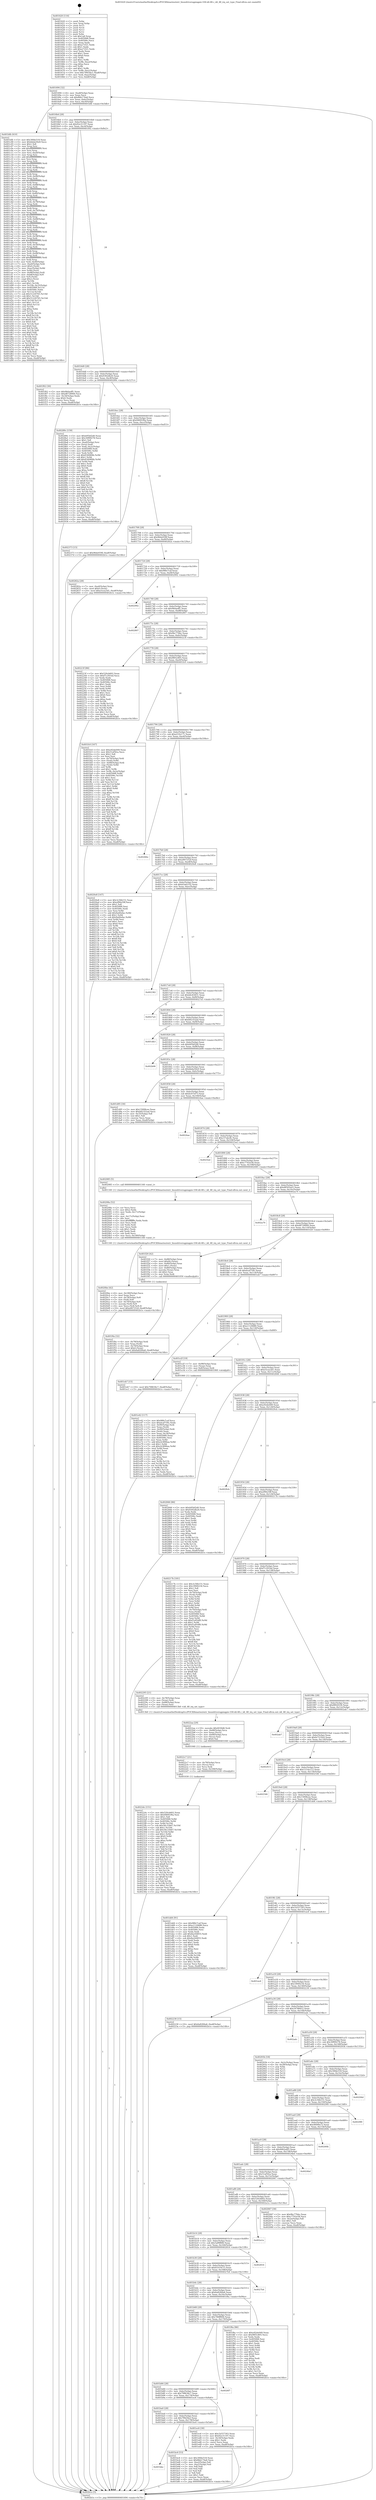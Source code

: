 digraph "0x401620" {
  label = "0x401620 (/mnt/c/Users/mathe/Desktop/tcc/POCII/binaries/extr_linuxdriversgpiogpio-104-idi-48.c_idi_48_irq_set_type_Final-ollvm.out::main(0))"
  labelloc = "t"
  node[shape=record]

  Entry [label="",width=0.3,height=0.3,shape=circle,fillcolor=black,style=filled]
  "0x401694" [label="{
     0x401694 [32]\l
     | [instrs]\l
     &nbsp;&nbsp;0x401694 \<+6\>: mov -0xa8(%rbp),%eax\l
     &nbsp;&nbsp;0x40169a \<+2\>: mov %eax,%ecx\l
     &nbsp;&nbsp;0x40169c \<+6\>: sub $0x8bb174a6,%ecx\l
     &nbsp;&nbsp;0x4016a2 \<+6\>: mov %eax,-0xbc(%rbp)\l
     &nbsp;&nbsp;0x4016a8 \<+6\>: mov %ecx,-0xc0(%rbp)\l
     &nbsp;&nbsp;0x4016ae \<+6\>: je 0000000000401bfb \<main+0x5db\>\l
  }"]
  "0x401bfb" [label="{
     0x401bfb [410]\l
     | [instrs]\l
     &nbsp;&nbsp;0x401bfb \<+5\>: mov $0x30fde518,%eax\l
     &nbsp;&nbsp;0x401c00 \<+5\>: mov $0xbbda50e9,%ecx\l
     &nbsp;&nbsp;0x401c05 \<+2\>: mov $0x1,%dl\l
     &nbsp;&nbsp;0x401c07 \<+3\>: mov %rsp,%rsi\l
     &nbsp;&nbsp;0x401c0a \<+4\>: add $0xfffffffffffffff0,%rsi\l
     &nbsp;&nbsp;0x401c0e \<+3\>: mov %rsi,%rsp\l
     &nbsp;&nbsp;0x401c11 \<+7\>: mov %rsi,-0xa0(%rbp)\l
     &nbsp;&nbsp;0x401c18 \<+3\>: mov %rsp,%rsi\l
     &nbsp;&nbsp;0x401c1b \<+4\>: add $0xfffffffffffffff0,%rsi\l
     &nbsp;&nbsp;0x401c1f \<+3\>: mov %rsi,%rsp\l
     &nbsp;&nbsp;0x401c22 \<+3\>: mov %rsp,%rdi\l
     &nbsp;&nbsp;0x401c25 \<+4\>: add $0xfffffffffffffff0,%rdi\l
     &nbsp;&nbsp;0x401c29 \<+3\>: mov %rdi,%rsp\l
     &nbsp;&nbsp;0x401c2c \<+7\>: mov %rdi,-0x98(%rbp)\l
     &nbsp;&nbsp;0x401c33 \<+3\>: mov %rsp,%rdi\l
     &nbsp;&nbsp;0x401c36 \<+4\>: add $0xfffffffffffffff0,%rdi\l
     &nbsp;&nbsp;0x401c3a \<+3\>: mov %rdi,%rsp\l
     &nbsp;&nbsp;0x401c3d \<+7\>: mov %rdi,-0x90(%rbp)\l
     &nbsp;&nbsp;0x401c44 \<+3\>: mov %rsp,%rdi\l
     &nbsp;&nbsp;0x401c47 \<+4\>: add $0xfffffffffffffff0,%rdi\l
     &nbsp;&nbsp;0x401c4b \<+3\>: mov %rdi,%rsp\l
     &nbsp;&nbsp;0x401c4e \<+7\>: mov %rdi,-0x88(%rbp)\l
     &nbsp;&nbsp;0x401c55 \<+3\>: mov %rsp,%rdi\l
     &nbsp;&nbsp;0x401c58 \<+4\>: add $0xfffffffffffffff0,%rdi\l
     &nbsp;&nbsp;0x401c5c \<+3\>: mov %rdi,%rsp\l
     &nbsp;&nbsp;0x401c5f \<+4\>: mov %rdi,-0x80(%rbp)\l
     &nbsp;&nbsp;0x401c63 \<+3\>: mov %rsp,%rdi\l
     &nbsp;&nbsp;0x401c66 \<+4\>: add $0xfffffffffffffff0,%rdi\l
     &nbsp;&nbsp;0x401c6a \<+3\>: mov %rdi,%rsp\l
     &nbsp;&nbsp;0x401c6d \<+4\>: mov %rdi,-0x78(%rbp)\l
     &nbsp;&nbsp;0x401c71 \<+3\>: mov %rsp,%rdi\l
     &nbsp;&nbsp;0x401c74 \<+4\>: add $0xfffffffffffffff0,%rdi\l
     &nbsp;&nbsp;0x401c78 \<+3\>: mov %rdi,%rsp\l
     &nbsp;&nbsp;0x401c7b \<+4\>: mov %rdi,-0x70(%rbp)\l
     &nbsp;&nbsp;0x401c7f \<+3\>: mov %rsp,%rdi\l
     &nbsp;&nbsp;0x401c82 \<+4\>: add $0xfffffffffffffff0,%rdi\l
     &nbsp;&nbsp;0x401c86 \<+3\>: mov %rdi,%rsp\l
     &nbsp;&nbsp;0x401c89 \<+4\>: mov %rdi,-0x68(%rbp)\l
     &nbsp;&nbsp;0x401c8d \<+3\>: mov %rsp,%rdi\l
     &nbsp;&nbsp;0x401c90 \<+4\>: add $0xfffffffffffffff0,%rdi\l
     &nbsp;&nbsp;0x401c94 \<+3\>: mov %rdi,%rsp\l
     &nbsp;&nbsp;0x401c97 \<+4\>: mov %rdi,-0x60(%rbp)\l
     &nbsp;&nbsp;0x401c9b \<+3\>: mov %rsp,%rdi\l
     &nbsp;&nbsp;0x401c9e \<+4\>: add $0xfffffffffffffff0,%rdi\l
     &nbsp;&nbsp;0x401ca2 \<+3\>: mov %rdi,%rsp\l
     &nbsp;&nbsp;0x401ca5 \<+4\>: mov %rdi,-0x58(%rbp)\l
     &nbsp;&nbsp;0x401ca9 \<+3\>: mov %rsp,%rdi\l
     &nbsp;&nbsp;0x401cac \<+4\>: add $0xfffffffffffffff0,%rdi\l
     &nbsp;&nbsp;0x401cb0 \<+3\>: mov %rdi,%rsp\l
     &nbsp;&nbsp;0x401cb3 \<+4\>: mov %rdi,-0x50(%rbp)\l
     &nbsp;&nbsp;0x401cb7 \<+3\>: mov %rsp,%rdi\l
     &nbsp;&nbsp;0x401cba \<+4\>: add $0xfffffffffffffff0,%rdi\l
     &nbsp;&nbsp;0x401cbe \<+3\>: mov %rdi,%rsp\l
     &nbsp;&nbsp;0x401cc1 \<+4\>: mov %rdi,-0x48(%rbp)\l
     &nbsp;&nbsp;0x401cc5 \<+3\>: mov %rsp,%rdi\l
     &nbsp;&nbsp;0x401cc8 \<+4\>: add $0xfffffffffffffff0,%rdi\l
     &nbsp;&nbsp;0x401ccc \<+3\>: mov %rdi,%rsp\l
     &nbsp;&nbsp;0x401ccf \<+4\>: mov %rdi,-0x40(%rbp)\l
     &nbsp;&nbsp;0x401cd3 \<+7\>: mov -0xa0(%rbp),%rdi\l
     &nbsp;&nbsp;0x401cda \<+6\>: movl $0x0,(%rdi)\l
     &nbsp;&nbsp;0x401ce0 \<+7\>: mov -0xac(%rbp),%r8d\l
     &nbsp;&nbsp;0x401ce7 \<+3\>: mov %r8d,(%rsi)\l
     &nbsp;&nbsp;0x401cea \<+7\>: mov -0x98(%rbp),%rdi\l
     &nbsp;&nbsp;0x401cf1 \<+7\>: mov -0xb8(%rbp),%r9\l
     &nbsp;&nbsp;0x401cf8 \<+3\>: mov %r9,(%rdi)\l
     &nbsp;&nbsp;0x401cfb \<+3\>: cmpl $0x2,(%rsi)\l
     &nbsp;&nbsp;0x401cfe \<+4\>: setne %r10b\l
     &nbsp;&nbsp;0x401d02 \<+4\>: and $0x1,%r10b\l
     &nbsp;&nbsp;0x401d06 \<+4\>: mov %r10b,-0x35(%rbp)\l
     &nbsp;&nbsp;0x401d0a \<+8\>: mov 0x405068,%r11d\l
     &nbsp;&nbsp;0x401d12 \<+7\>: mov 0x40506c,%ebx\l
     &nbsp;&nbsp;0x401d19 \<+3\>: mov %r11d,%r14d\l
     &nbsp;&nbsp;0x401d1c \<+7\>: sub $0x51220765,%r14d\l
     &nbsp;&nbsp;0x401d23 \<+4\>: sub $0x1,%r14d\l
     &nbsp;&nbsp;0x401d27 \<+7\>: add $0x51220765,%r14d\l
     &nbsp;&nbsp;0x401d2e \<+4\>: imul %r14d,%r11d\l
     &nbsp;&nbsp;0x401d32 \<+4\>: and $0x1,%r11d\l
     &nbsp;&nbsp;0x401d36 \<+4\>: cmp $0x0,%r11d\l
     &nbsp;&nbsp;0x401d3a \<+4\>: sete %r10b\l
     &nbsp;&nbsp;0x401d3e \<+3\>: cmp $0xa,%ebx\l
     &nbsp;&nbsp;0x401d41 \<+4\>: setl %r15b\l
     &nbsp;&nbsp;0x401d45 \<+3\>: mov %r10b,%r12b\l
     &nbsp;&nbsp;0x401d48 \<+4\>: xor $0xff,%r12b\l
     &nbsp;&nbsp;0x401d4c \<+3\>: mov %r15b,%r13b\l
     &nbsp;&nbsp;0x401d4f \<+4\>: xor $0xff,%r13b\l
     &nbsp;&nbsp;0x401d53 \<+3\>: xor $0x0,%dl\l
     &nbsp;&nbsp;0x401d56 \<+3\>: mov %r12b,%sil\l
     &nbsp;&nbsp;0x401d59 \<+4\>: and $0x0,%sil\l
     &nbsp;&nbsp;0x401d5d \<+3\>: and %dl,%r10b\l
     &nbsp;&nbsp;0x401d60 \<+3\>: mov %r13b,%dil\l
     &nbsp;&nbsp;0x401d63 \<+4\>: and $0x0,%dil\l
     &nbsp;&nbsp;0x401d67 \<+3\>: and %dl,%r15b\l
     &nbsp;&nbsp;0x401d6a \<+3\>: or %r10b,%sil\l
     &nbsp;&nbsp;0x401d6d \<+3\>: or %r15b,%dil\l
     &nbsp;&nbsp;0x401d70 \<+3\>: xor %dil,%sil\l
     &nbsp;&nbsp;0x401d73 \<+3\>: or %r13b,%r12b\l
     &nbsp;&nbsp;0x401d76 \<+4\>: xor $0xff,%r12b\l
     &nbsp;&nbsp;0x401d7a \<+3\>: or $0x0,%dl\l
     &nbsp;&nbsp;0x401d7d \<+3\>: and %dl,%r12b\l
     &nbsp;&nbsp;0x401d80 \<+3\>: or %r12b,%sil\l
     &nbsp;&nbsp;0x401d83 \<+4\>: test $0x1,%sil\l
     &nbsp;&nbsp;0x401d87 \<+3\>: cmovne %ecx,%eax\l
     &nbsp;&nbsp;0x401d8a \<+6\>: mov %eax,-0xa8(%rbp)\l
     &nbsp;&nbsp;0x401d90 \<+5\>: jmp 0000000000402b1e \<main+0x14fe\>\l
  }"]
  "0x4016b4" [label="{
     0x4016b4 [28]\l
     | [instrs]\l
     &nbsp;&nbsp;0x4016b4 \<+5\>: jmp 00000000004016b9 \<main+0x99\>\l
     &nbsp;&nbsp;0x4016b9 \<+6\>: mov -0xbc(%rbp),%eax\l
     &nbsp;&nbsp;0x4016bf \<+5\>: sub $0x92e31197,%eax\l
     &nbsp;&nbsp;0x4016c4 \<+6\>: mov %eax,-0xc4(%rbp)\l
     &nbsp;&nbsp;0x4016ca \<+6\>: je 0000000000401f02 \<main+0x8e2\>\l
  }"]
  Exit [label="",width=0.3,height=0.3,shape=circle,fillcolor=black,style=filled,peripheries=2]
  "0x401f02" [label="{
     0x401f02 [30]\l
     | [instrs]\l
     &nbsp;&nbsp;0x401f02 \<+5\>: mov $0x9b0aeff1,%eax\l
     &nbsp;&nbsp;0x401f07 \<+5\>: mov $0xd8728900,%ecx\l
     &nbsp;&nbsp;0x401f0c \<+3\>: mov -0x34(%rbp),%edx\l
     &nbsp;&nbsp;0x401f0f \<+3\>: cmp $0x0,%edx\l
     &nbsp;&nbsp;0x401f12 \<+3\>: cmove %ecx,%eax\l
     &nbsp;&nbsp;0x401f15 \<+6\>: mov %eax,-0xa8(%rbp)\l
     &nbsp;&nbsp;0x401f1b \<+5\>: jmp 0000000000402b1e \<main+0x14fe\>\l
  }"]
  "0x4016d0" [label="{
     0x4016d0 [28]\l
     | [instrs]\l
     &nbsp;&nbsp;0x4016d0 \<+5\>: jmp 00000000004016d5 \<main+0xb5\>\l
     &nbsp;&nbsp;0x4016d5 \<+6\>: mov -0xbc(%rbp),%eax\l
     &nbsp;&nbsp;0x4016db \<+5\>: sub $0x9392db20,%eax\l
     &nbsp;&nbsp;0x4016e0 \<+6\>: mov %eax,-0xc8(%rbp)\l
     &nbsp;&nbsp;0x4016e6 \<+6\>: je 000000000040289c \<main+0x127c\>\l
  }"]
  "0x4022dc" [label="{
     0x4022dc [151]\l
     | [instrs]\l
     &nbsp;&nbsp;0x4022dc \<+5\>: mov $0x520cb602,%eax\l
     &nbsp;&nbsp;0x4022e1 \<+5\>: mov $0x94691f6a,%esi\l
     &nbsp;&nbsp;0x4022e6 \<+2\>: mov $0x1,%dl\l
     &nbsp;&nbsp;0x4022e8 \<+8\>: mov 0x405068,%r8d\l
     &nbsp;&nbsp;0x4022f0 \<+8\>: mov 0x40506c,%r9d\l
     &nbsp;&nbsp;0x4022f8 \<+3\>: mov %r8d,%r10d\l
     &nbsp;&nbsp;0x4022fb \<+7\>: sub $0x56c33b67,%r10d\l
     &nbsp;&nbsp;0x402302 \<+4\>: sub $0x1,%r10d\l
     &nbsp;&nbsp;0x402306 \<+7\>: add $0x56c33b67,%r10d\l
     &nbsp;&nbsp;0x40230d \<+4\>: imul %r10d,%r8d\l
     &nbsp;&nbsp;0x402311 \<+4\>: and $0x1,%r8d\l
     &nbsp;&nbsp;0x402315 \<+4\>: cmp $0x0,%r8d\l
     &nbsp;&nbsp;0x402319 \<+4\>: sete %r11b\l
     &nbsp;&nbsp;0x40231d \<+4\>: cmp $0xa,%r9d\l
     &nbsp;&nbsp;0x402321 \<+3\>: setl %bl\l
     &nbsp;&nbsp;0x402324 \<+3\>: mov %r11b,%r14b\l
     &nbsp;&nbsp;0x402327 \<+4\>: xor $0xff,%r14b\l
     &nbsp;&nbsp;0x40232b \<+3\>: mov %bl,%r15b\l
     &nbsp;&nbsp;0x40232e \<+4\>: xor $0xff,%r15b\l
     &nbsp;&nbsp;0x402332 \<+3\>: xor $0x1,%dl\l
     &nbsp;&nbsp;0x402335 \<+3\>: mov %r14b,%r12b\l
     &nbsp;&nbsp;0x402338 \<+4\>: and $0xff,%r12b\l
     &nbsp;&nbsp;0x40233c \<+3\>: and %dl,%r11b\l
     &nbsp;&nbsp;0x40233f \<+3\>: mov %r15b,%r13b\l
     &nbsp;&nbsp;0x402342 \<+4\>: and $0xff,%r13b\l
     &nbsp;&nbsp;0x402346 \<+2\>: and %dl,%bl\l
     &nbsp;&nbsp;0x402348 \<+3\>: or %r11b,%r12b\l
     &nbsp;&nbsp;0x40234b \<+3\>: or %bl,%r13b\l
     &nbsp;&nbsp;0x40234e \<+3\>: xor %r13b,%r12b\l
     &nbsp;&nbsp;0x402351 \<+3\>: or %r15b,%r14b\l
     &nbsp;&nbsp;0x402354 \<+4\>: xor $0xff,%r14b\l
     &nbsp;&nbsp;0x402358 \<+3\>: or $0x1,%dl\l
     &nbsp;&nbsp;0x40235b \<+3\>: and %dl,%r14b\l
     &nbsp;&nbsp;0x40235e \<+3\>: or %r14b,%r12b\l
     &nbsp;&nbsp;0x402361 \<+4\>: test $0x1,%r12b\l
     &nbsp;&nbsp;0x402365 \<+3\>: cmovne %esi,%eax\l
     &nbsp;&nbsp;0x402368 \<+6\>: mov %eax,-0xa8(%rbp)\l
     &nbsp;&nbsp;0x40236e \<+5\>: jmp 0000000000402b1e \<main+0x14fe\>\l
  }"]
  "0x40289c" [label="{
     0x40289c [159]\l
     | [instrs]\l
     &nbsp;&nbsp;0x40289c \<+5\>: mov $0xb95bf2d0,%eax\l
     &nbsp;&nbsp;0x4028a1 \<+5\>: mov $0x30f99278,%ecx\l
     &nbsp;&nbsp;0x4028a6 \<+2\>: mov $0x1,%dl\l
     &nbsp;&nbsp;0x4028a8 \<+7\>: mov -0xa0(%rbp),%rsi\l
     &nbsp;&nbsp;0x4028af \<+2\>: mov (%rsi),%edi\l
     &nbsp;&nbsp;0x4028b1 \<+3\>: mov %edi,-0x2c(%rbp)\l
     &nbsp;&nbsp;0x4028b4 \<+7\>: mov 0x405068,%edi\l
     &nbsp;&nbsp;0x4028bb \<+8\>: mov 0x40506c,%r8d\l
     &nbsp;&nbsp;0x4028c3 \<+3\>: mov %edi,%r9d\l
     &nbsp;&nbsp;0x4028c6 \<+7\>: sub $0x83408f4b,%r9d\l
     &nbsp;&nbsp;0x4028cd \<+4\>: sub $0x1,%r9d\l
     &nbsp;&nbsp;0x4028d1 \<+7\>: add $0x83408f4b,%r9d\l
     &nbsp;&nbsp;0x4028d8 \<+4\>: imul %r9d,%edi\l
     &nbsp;&nbsp;0x4028dc \<+3\>: and $0x1,%edi\l
     &nbsp;&nbsp;0x4028df \<+3\>: cmp $0x0,%edi\l
     &nbsp;&nbsp;0x4028e2 \<+4\>: sete %r10b\l
     &nbsp;&nbsp;0x4028e6 \<+4\>: cmp $0xa,%r8d\l
     &nbsp;&nbsp;0x4028ea \<+4\>: setl %r11b\l
     &nbsp;&nbsp;0x4028ee \<+3\>: mov %r10b,%bl\l
     &nbsp;&nbsp;0x4028f1 \<+3\>: xor $0xff,%bl\l
     &nbsp;&nbsp;0x4028f4 \<+3\>: mov %r11b,%r14b\l
     &nbsp;&nbsp;0x4028f7 \<+4\>: xor $0xff,%r14b\l
     &nbsp;&nbsp;0x4028fb \<+3\>: xor $0x0,%dl\l
     &nbsp;&nbsp;0x4028fe \<+3\>: mov %bl,%r15b\l
     &nbsp;&nbsp;0x402901 \<+4\>: and $0x0,%r15b\l
     &nbsp;&nbsp;0x402905 \<+3\>: and %dl,%r10b\l
     &nbsp;&nbsp;0x402908 \<+3\>: mov %r14b,%r12b\l
     &nbsp;&nbsp;0x40290b \<+4\>: and $0x0,%r12b\l
     &nbsp;&nbsp;0x40290f \<+3\>: and %dl,%r11b\l
     &nbsp;&nbsp;0x402912 \<+3\>: or %r10b,%r15b\l
     &nbsp;&nbsp;0x402915 \<+3\>: or %r11b,%r12b\l
     &nbsp;&nbsp;0x402918 \<+3\>: xor %r12b,%r15b\l
     &nbsp;&nbsp;0x40291b \<+3\>: or %r14b,%bl\l
     &nbsp;&nbsp;0x40291e \<+3\>: xor $0xff,%bl\l
     &nbsp;&nbsp;0x402921 \<+3\>: or $0x0,%dl\l
     &nbsp;&nbsp;0x402924 \<+2\>: and %dl,%bl\l
     &nbsp;&nbsp;0x402926 \<+3\>: or %bl,%r15b\l
     &nbsp;&nbsp;0x402929 \<+4\>: test $0x1,%r15b\l
     &nbsp;&nbsp;0x40292d \<+3\>: cmovne %ecx,%eax\l
     &nbsp;&nbsp;0x402930 \<+6\>: mov %eax,-0xa8(%rbp)\l
     &nbsp;&nbsp;0x402936 \<+5\>: jmp 0000000000402b1e \<main+0x14fe\>\l
  }"]
  "0x4016ec" [label="{
     0x4016ec [28]\l
     | [instrs]\l
     &nbsp;&nbsp;0x4016ec \<+5\>: jmp 00000000004016f1 \<main+0xd1\>\l
     &nbsp;&nbsp;0x4016f1 \<+6\>: mov -0xbc(%rbp),%eax\l
     &nbsp;&nbsp;0x4016f7 \<+5\>: sub $0x94691f6a,%eax\l
     &nbsp;&nbsp;0x4016fc \<+6\>: mov %eax,-0xcc(%rbp)\l
     &nbsp;&nbsp;0x401702 \<+6\>: je 0000000000402373 \<main+0xd53\>\l
  }"]
  "0x4022c7" [label="{
     0x4022c7 [21]\l
     | [instrs]\l
     &nbsp;&nbsp;0x4022c7 \<+4\>: mov -0x78(%rbp),%rcx\l
     &nbsp;&nbsp;0x4022cb \<+3\>: mov (%rcx),%rcx\l
     &nbsp;&nbsp;0x4022ce \<+3\>: mov %rcx,%rdi\l
     &nbsp;&nbsp;0x4022d1 \<+6\>: mov %eax,-0x184(%rbp)\l
     &nbsp;&nbsp;0x4022d7 \<+5\>: call 0000000000401030 \<free@plt\>\l
     | [calls]\l
     &nbsp;&nbsp;0x401030 \{1\} (unknown)\l
  }"]
  "0x402373" [label="{
     0x402373 [15]\l
     | [instrs]\l
     &nbsp;&nbsp;0x402373 \<+10\>: movl $0x96de939f,-0xa8(%rbp)\l
     &nbsp;&nbsp;0x40237d \<+5\>: jmp 0000000000402b1e \<main+0x14fe\>\l
  }"]
  "0x401708" [label="{
     0x401708 [28]\l
     | [instrs]\l
     &nbsp;&nbsp;0x401708 \<+5\>: jmp 000000000040170d \<main+0xed\>\l
     &nbsp;&nbsp;0x40170d \<+6\>: mov -0xbc(%rbp),%eax\l
     &nbsp;&nbsp;0x401713 \<+5\>: sub $0x96de939f,%eax\l
     &nbsp;&nbsp;0x401718 \<+6\>: mov %eax,-0xd0(%rbp)\l
     &nbsp;&nbsp;0x40171e \<+6\>: je 000000000040282a \<main+0x120a\>\l
  }"]
  "0x4022aa" [label="{
     0x4022aa [29]\l
     | [instrs]\l
     &nbsp;&nbsp;0x4022aa \<+10\>: movabs $0x4030d6,%rdi\l
     &nbsp;&nbsp;0x4022b4 \<+4\>: mov -0x68(%rbp),%rcx\l
     &nbsp;&nbsp;0x4022b8 \<+2\>: mov %eax,(%rcx)\l
     &nbsp;&nbsp;0x4022ba \<+4\>: mov -0x68(%rbp),%rcx\l
     &nbsp;&nbsp;0x4022be \<+2\>: mov (%rcx),%esi\l
     &nbsp;&nbsp;0x4022c0 \<+2\>: mov $0x0,%al\l
     &nbsp;&nbsp;0x4022c2 \<+5\>: call 0000000000401040 \<printf@plt\>\l
     | [calls]\l
     &nbsp;&nbsp;0x401040 \{1\} (unknown)\l
  }"]
  "0x40282a" [label="{
     0x40282a [28]\l
     | [instrs]\l
     &nbsp;&nbsp;0x40282a \<+7\>: mov -0xa0(%rbp),%rax\l
     &nbsp;&nbsp;0x402831 \<+6\>: movl $0x0,(%rax)\l
     &nbsp;&nbsp;0x402837 \<+10\>: movl $0xe5cea3d1,-0xa8(%rbp)\l
     &nbsp;&nbsp;0x402841 \<+5\>: jmp 0000000000402b1e \<main+0x14fe\>\l
  }"]
  "0x401724" [label="{
     0x401724 [28]\l
     | [instrs]\l
     &nbsp;&nbsp;0x401724 \<+5\>: jmp 0000000000401729 \<main+0x109\>\l
     &nbsp;&nbsp;0x401729 \<+6\>: mov -0xbc(%rbp),%eax\l
     &nbsp;&nbsp;0x40172f \<+5\>: sub $0x98fe7caf,%eax\l
     &nbsp;&nbsp;0x401734 \<+6\>: mov %eax,-0xd4(%rbp)\l
     &nbsp;&nbsp;0x40173a \<+6\>: je 0000000000402992 \<main+0x1372\>\l
  }"]
  "0x4020be" [label="{
     0x4020be [42]\l
     | [instrs]\l
     &nbsp;&nbsp;0x4020be \<+6\>: mov -0x180(%rbp),%ecx\l
     &nbsp;&nbsp;0x4020c4 \<+3\>: imul %eax,%ecx\l
     &nbsp;&nbsp;0x4020c7 \<+4\>: mov -0x78(%rbp),%r8\l
     &nbsp;&nbsp;0x4020cb \<+3\>: mov (%r8),%r8\l
     &nbsp;&nbsp;0x4020ce \<+4\>: mov -0x70(%rbp),%r9\l
     &nbsp;&nbsp;0x4020d2 \<+3\>: movslq (%r9),%r9\l
     &nbsp;&nbsp;0x4020d5 \<+4\>: mov %ecx,(%r8,%r9,4)\l
     &nbsp;&nbsp;0x4020d9 \<+10\>: movl $0xa907252f,-0xa8(%rbp)\l
     &nbsp;&nbsp;0x4020e3 \<+5\>: jmp 0000000000402b1e \<main+0x14fe\>\l
  }"]
  "0x402992" [label="{
     0x402992\l
  }", style=dashed]
  "0x401740" [label="{
     0x401740 [28]\l
     | [instrs]\l
     &nbsp;&nbsp;0x401740 \<+5\>: jmp 0000000000401745 \<main+0x125\>\l
     &nbsp;&nbsp;0x401745 \<+6\>: mov -0xbc(%rbp),%eax\l
     &nbsp;&nbsp;0x40174b \<+5\>: sub $0x9b0aeff1,%eax\l
     &nbsp;&nbsp;0x401750 \<+6\>: mov %eax,-0xd8(%rbp)\l
     &nbsp;&nbsp;0x401756 \<+6\>: je 0000000000402807 \<main+0x11e7\>\l
  }"]
  "0x40208a" [label="{
     0x40208a [52]\l
     | [instrs]\l
     &nbsp;&nbsp;0x40208a \<+2\>: xor %ecx,%ecx\l
     &nbsp;&nbsp;0x40208c \<+5\>: mov $0x2,%edx\l
     &nbsp;&nbsp;0x402091 \<+6\>: mov %edx,-0x17c(%rbp)\l
     &nbsp;&nbsp;0x402097 \<+1\>: cltd\l
     &nbsp;&nbsp;0x402098 \<+6\>: mov -0x17c(%rbp),%esi\l
     &nbsp;&nbsp;0x40209e \<+2\>: idiv %esi\l
     &nbsp;&nbsp;0x4020a0 \<+6\>: imul $0xfffffffe,%edx,%edx\l
     &nbsp;&nbsp;0x4020a6 \<+2\>: mov %ecx,%edi\l
     &nbsp;&nbsp;0x4020a8 \<+2\>: sub %edx,%edi\l
     &nbsp;&nbsp;0x4020aa \<+2\>: mov %ecx,%edx\l
     &nbsp;&nbsp;0x4020ac \<+3\>: sub $0x1,%edx\l
     &nbsp;&nbsp;0x4020af \<+2\>: add %edx,%edi\l
     &nbsp;&nbsp;0x4020b1 \<+2\>: sub %edi,%ecx\l
     &nbsp;&nbsp;0x4020b3 \<+6\>: mov %ecx,-0x180(%rbp)\l
     &nbsp;&nbsp;0x4020b9 \<+5\>: call 0000000000401160 \<next_i\>\l
     | [calls]\l
     &nbsp;&nbsp;0x401160 \{1\} (/mnt/c/Users/mathe/Desktop/tcc/POCII/binaries/extr_linuxdriversgpiogpio-104-idi-48.c_idi_48_irq_set_type_Final-ollvm.out::next_i)\l
  }"]
  "0x402807" [label="{
     0x402807\l
  }", style=dashed]
  "0x40175c" [label="{
     0x40175c [28]\l
     | [instrs]\l
     &nbsp;&nbsp;0x40175c \<+5\>: jmp 0000000000401761 \<main+0x141\>\l
     &nbsp;&nbsp;0x401761 \<+6\>: mov -0xbc(%rbp),%eax\l
     &nbsp;&nbsp;0x401767 \<+5\>: sub $0x9bc77bbc,%eax\l
     &nbsp;&nbsp;0x40176c \<+6\>: mov %eax,-0xdc(%rbp)\l
     &nbsp;&nbsp;0x401772 \<+6\>: je 000000000040223f \<main+0xc1f\>\l
  }"]
  "0x401f4a" [label="{
     0x401f4a [32]\l
     | [instrs]\l
     &nbsp;&nbsp;0x401f4a \<+4\>: mov -0x78(%rbp),%rdi\l
     &nbsp;&nbsp;0x401f4e \<+3\>: mov %rax,(%rdi)\l
     &nbsp;&nbsp;0x401f51 \<+4\>: mov -0x70(%rbp),%rax\l
     &nbsp;&nbsp;0x401f55 \<+6\>: movl $0x0,(%rax)\l
     &nbsp;&nbsp;0x401f5b \<+10\>: movl $0x6a8284a6,-0xa8(%rbp)\l
     &nbsp;&nbsp;0x401f65 \<+5\>: jmp 0000000000402b1e \<main+0x14fe\>\l
  }"]
  "0x40223f" [label="{
     0x40223f [86]\l
     | [instrs]\l
     &nbsp;&nbsp;0x40223f \<+5\>: mov $0x520cb602,%eax\l
     &nbsp;&nbsp;0x402244 \<+5\>: mov $0xf7c291bd,%ecx\l
     &nbsp;&nbsp;0x402249 \<+2\>: xor %edx,%edx\l
     &nbsp;&nbsp;0x40224b \<+7\>: mov 0x405068,%esi\l
     &nbsp;&nbsp;0x402252 \<+7\>: mov 0x40506c,%edi\l
     &nbsp;&nbsp;0x402259 \<+3\>: sub $0x1,%edx\l
     &nbsp;&nbsp;0x40225c \<+3\>: mov %esi,%r8d\l
     &nbsp;&nbsp;0x40225f \<+3\>: add %edx,%r8d\l
     &nbsp;&nbsp;0x402262 \<+4\>: imul %r8d,%esi\l
     &nbsp;&nbsp;0x402266 \<+3\>: and $0x1,%esi\l
     &nbsp;&nbsp;0x402269 \<+3\>: cmp $0x0,%esi\l
     &nbsp;&nbsp;0x40226c \<+4\>: sete %r9b\l
     &nbsp;&nbsp;0x402270 \<+3\>: cmp $0xa,%edi\l
     &nbsp;&nbsp;0x402273 \<+4\>: setl %r10b\l
     &nbsp;&nbsp;0x402277 \<+3\>: mov %r9b,%r11b\l
     &nbsp;&nbsp;0x40227a \<+3\>: and %r10b,%r11b\l
     &nbsp;&nbsp;0x40227d \<+3\>: xor %r10b,%r9b\l
     &nbsp;&nbsp;0x402280 \<+3\>: or %r9b,%r11b\l
     &nbsp;&nbsp;0x402283 \<+4\>: test $0x1,%r11b\l
     &nbsp;&nbsp;0x402287 \<+3\>: cmovne %ecx,%eax\l
     &nbsp;&nbsp;0x40228a \<+6\>: mov %eax,-0xa8(%rbp)\l
     &nbsp;&nbsp;0x402290 \<+5\>: jmp 0000000000402b1e \<main+0x14fe\>\l
  }"]
  "0x401778" [label="{
     0x401778 [28]\l
     | [instrs]\l
     &nbsp;&nbsp;0x401778 \<+5\>: jmp 000000000040177d \<main+0x15d\>\l
     &nbsp;&nbsp;0x40177d \<+6\>: mov -0xbc(%rbp),%eax\l
     &nbsp;&nbsp;0x401783 \<+5\>: sub $0x9f05c805,%eax\l
     &nbsp;&nbsp;0x401788 \<+6\>: mov %eax,-0xe0(%rbp)\l
     &nbsp;&nbsp;0x40178e \<+6\>: je 0000000000401fc0 \<main+0x9a0\>\l
  }"]
  "0x401e42" [label="{
     0x401e42 [117]\l
     | [instrs]\l
     &nbsp;&nbsp;0x401e42 \<+5\>: mov $0x98fe7caf,%ecx\l
     &nbsp;&nbsp;0x401e47 \<+5\>: mov $0xdcaf759c,%edx\l
     &nbsp;&nbsp;0x401e4c \<+7\>: mov -0x90(%rbp),%rdi\l
     &nbsp;&nbsp;0x401e53 \<+2\>: mov %eax,(%rdi)\l
     &nbsp;&nbsp;0x401e55 \<+7\>: mov -0x90(%rbp),%rdi\l
     &nbsp;&nbsp;0x401e5c \<+2\>: mov (%rdi),%eax\l
     &nbsp;&nbsp;0x401e5e \<+3\>: mov %eax,-0x34(%rbp)\l
     &nbsp;&nbsp;0x401e61 \<+7\>: mov 0x405068,%eax\l
     &nbsp;&nbsp;0x401e68 \<+7\>: mov 0x40506c,%esi\l
     &nbsp;&nbsp;0x401e6f \<+3\>: mov %eax,%r8d\l
     &nbsp;&nbsp;0x401e72 \<+7\>: add $0xcb3896aa,%r8d\l
     &nbsp;&nbsp;0x401e79 \<+4\>: sub $0x1,%r8d\l
     &nbsp;&nbsp;0x401e7d \<+7\>: sub $0xcb3896aa,%r8d\l
     &nbsp;&nbsp;0x401e84 \<+4\>: imul %r8d,%eax\l
     &nbsp;&nbsp;0x401e88 \<+3\>: and $0x1,%eax\l
     &nbsp;&nbsp;0x401e8b \<+3\>: cmp $0x0,%eax\l
     &nbsp;&nbsp;0x401e8e \<+4\>: sete %r9b\l
     &nbsp;&nbsp;0x401e92 \<+3\>: cmp $0xa,%esi\l
     &nbsp;&nbsp;0x401e95 \<+4\>: setl %r10b\l
     &nbsp;&nbsp;0x401e99 \<+3\>: mov %r9b,%r11b\l
     &nbsp;&nbsp;0x401e9c \<+3\>: and %r10b,%r11b\l
     &nbsp;&nbsp;0x401e9f \<+3\>: xor %r10b,%r9b\l
     &nbsp;&nbsp;0x401ea2 \<+3\>: or %r9b,%r11b\l
     &nbsp;&nbsp;0x401ea5 \<+4\>: test $0x1,%r11b\l
     &nbsp;&nbsp;0x401ea9 \<+3\>: cmovne %edx,%ecx\l
     &nbsp;&nbsp;0x401eac \<+6\>: mov %ecx,-0xa8(%rbp)\l
     &nbsp;&nbsp;0x401eb2 \<+5\>: jmp 0000000000402b1e \<main+0x14fe\>\l
  }"]
  "0x401fc0" [label="{
     0x401fc0 [167]\l
     | [instrs]\l
     &nbsp;&nbsp;0x401fc0 \<+5\>: mov $0xe92de049,%eax\l
     &nbsp;&nbsp;0x401fc5 \<+5\>: mov $0x51af5fca,%ecx\l
     &nbsp;&nbsp;0x401fca \<+2\>: mov $0x1,%dl\l
     &nbsp;&nbsp;0x401fcc \<+2\>: xor %esi,%esi\l
     &nbsp;&nbsp;0x401fce \<+4\>: mov -0x70(%rbp),%rdi\l
     &nbsp;&nbsp;0x401fd2 \<+3\>: mov (%rdi),%r8d\l
     &nbsp;&nbsp;0x401fd5 \<+4\>: mov -0x80(%rbp),%rdi\l
     &nbsp;&nbsp;0x401fd9 \<+3\>: cmp (%rdi),%r8d\l
     &nbsp;&nbsp;0x401fdc \<+4\>: setl %r9b\l
     &nbsp;&nbsp;0x401fe0 \<+4\>: and $0x1,%r9b\l
     &nbsp;&nbsp;0x401fe4 \<+4\>: mov %r9b,-0x2e(%rbp)\l
     &nbsp;&nbsp;0x401fe8 \<+8\>: mov 0x405068,%r8d\l
     &nbsp;&nbsp;0x401ff0 \<+8\>: mov 0x40506c,%r10d\l
     &nbsp;&nbsp;0x401ff8 \<+3\>: sub $0x1,%esi\l
     &nbsp;&nbsp;0x401ffb \<+3\>: mov %r8d,%r11d\l
     &nbsp;&nbsp;0x401ffe \<+3\>: add %esi,%r11d\l
     &nbsp;&nbsp;0x402001 \<+4\>: imul %r11d,%r8d\l
     &nbsp;&nbsp;0x402005 \<+4\>: and $0x1,%r8d\l
     &nbsp;&nbsp;0x402009 \<+4\>: cmp $0x0,%r8d\l
     &nbsp;&nbsp;0x40200d \<+4\>: sete %r9b\l
     &nbsp;&nbsp;0x402011 \<+4\>: cmp $0xa,%r10d\l
     &nbsp;&nbsp;0x402015 \<+3\>: setl %bl\l
     &nbsp;&nbsp;0x402018 \<+3\>: mov %r9b,%r14b\l
     &nbsp;&nbsp;0x40201b \<+4\>: xor $0xff,%r14b\l
     &nbsp;&nbsp;0x40201f \<+3\>: mov %bl,%r15b\l
     &nbsp;&nbsp;0x402022 \<+4\>: xor $0xff,%r15b\l
     &nbsp;&nbsp;0x402026 \<+3\>: xor $0x0,%dl\l
     &nbsp;&nbsp;0x402029 \<+3\>: mov %r14b,%r12b\l
     &nbsp;&nbsp;0x40202c \<+4\>: and $0x0,%r12b\l
     &nbsp;&nbsp;0x402030 \<+3\>: and %dl,%r9b\l
     &nbsp;&nbsp;0x402033 \<+3\>: mov %r15b,%r13b\l
     &nbsp;&nbsp;0x402036 \<+4\>: and $0x0,%r13b\l
     &nbsp;&nbsp;0x40203a \<+2\>: and %dl,%bl\l
     &nbsp;&nbsp;0x40203c \<+3\>: or %r9b,%r12b\l
     &nbsp;&nbsp;0x40203f \<+3\>: or %bl,%r13b\l
     &nbsp;&nbsp;0x402042 \<+3\>: xor %r13b,%r12b\l
     &nbsp;&nbsp;0x402045 \<+3\>: or %r15b,%r14b\l
     &nbsp;&nbsp;0x402048 \<+4\>: xor $0xff,%r14b\l
     &nbsp;&nbsp;0x40204c \<+3\>: or $0x0,%dl\l
     &nbsp;&nbsp;0x40204f \<+3\>: and %dl,%r14b\l
     &nbsp;&nbsp;0x402052 \<+3\>: or %r14b,%r12b\l
     &nbsp;&nbsp;0x402055 \<+4\>: test $0x1,%r12b\l
     &nbsp;&nbsp;0x402059 \<+3\>: cmovne %ecx,%eax\l
     &nbsp;&nbsp;0x40205c \<+6\>: mov %eax,-0xa8(%rbp)\l
     &nbsp;&nbsp;0x402062 \<+5\>: jmp 0000000000402b1e \<main+0x14fe\>\l
  }"]
  "0x401794" [label="{
     0x401794 [28]\l
     | [instrs]\l
     &nbsp;&nbsp;0x401794 \<+5\>: jmp 0000000000401799 \<main+0x179\>\l
     &nbsp;&nbsp;0x401799 \<+6\>: mov -0xbc(%rbp),%eax\l
     &nbsp;&nbsp;0x40179f \<+5\>: sub $0xa51fe171,%eax\l
     &nbsp;&nbsp;0x4017a4 \<+6\>: mov %eax,-0xe4(%rbp)\l
     &nbsp;&nbsp;0x4017aa \<+6\>: je 000000000040266e \<main+0x104e\>\l
  }"]
  "0x401620" [label="{
     0x401620 [116]\l
     | [instrs]\l
     &nbsp;&nbsp;0x401620 \<+1\>: push %rbp\l
     &nbsp;&nbsp;0x401621 \<+3\>: mov %rsp,%rbp\l
     &nbsp;&nbsp;0x401624 \<+2\>: push %r15\l
     &nbsp;&nbsp;0x401626 \<+2\>: push %r14\l
     &nbsp;&nbsp;0x401628 \<+2\>: push %r13\l
     &nbsp;&nbsp;0x40162a \<+2\>: push %r12\l
     &nbsp;&nbsp;0x40162c \<+1\>: push %rbx\l
     &nbsp;&nbsp;0x40162d \<+7\>: sub $0x1a8,%rsp\l
     &nbsp;&nbsp;0x401634 \<+7\>: mov 0x405068,%eax\l
     &nbsp;&nbsp;0x40163b \<+7\>: mov 0x40506c,%ecx\l
     &nbsp;&nbsp;0x401642 \<+2\>: mov %eax,%edx\l
     &nbsp;&nbsp;0x401644 \<+6\>: sub $0xa71f21,%edx\l
     &nbsp;&nbsp;0x40164a \<+3\>: sub $0x1,%edx\l
     &nbsp;&nbsp;0x40164d \<+6\>: add $0xa71f21,%edx\l
     &nbsp;&nbsp;0x401653 \<+3\>: imul %edx,%eax\l
     &nbsp;&nbsp;0x401656 \<+3\>: and $0x1,%eax\l
     &nbsp;&nbsp;0x401659 \<+3\>: cmp $0x0,%eax\l
     &nbsp;&nbsp;0x40165c \<+4\>: sete %r8b\l
     &nbsp;&nbsp;0x401660 \<+4\>: and $0x1,%r8b\l
     &nbsp;&nbsp;0x401664 \<+7\>: mov %r8b,-0xa2(%rbp)\l
     &nbsp;&nbsp;0x40166b \<+3\>: cmp $0xa,%ecx\l
     &nbsp;&nbsp;0x40166e \<+4\>: setl %r8b\l
     &nbsp;&nbsp;0x401672 \<+4\>: and $0x1,%r8b\l
     &nbsp;&nbsp;0x401676 \<+7\>: mov %r8b,-0xa1(%rbp)\l
     &nbsp;&nbsp;0x40167d \<+10\>: movl $0x7f9d3fa3,-0xa8(%rbp)\l
     &nbsp;&nbsp;0x401687 \<+6\>: mov %edi,-0xac(%rbp)\l
     &nbsp;&nbsp;0x40168d \<+7\>: mov %rsi,-0xb8(%rbp)\l
  }"]
  "0x40266e" [label="{
     0x40266e\l
  }", style=dashed]
  "0x4017b0" [label="{
     0x4017b0 [28]\l
     | [instrs]\l
     &nbsp;&nbsp;0x4017b0 \<+5\>: jmp 00000000004017b5 \<main+0x195\>\l
     &nbsp;&nbsp;0x4017b5 \<+6\>: mov -0xbc(%rbp),%eax\l
     &nbsp;&nbsp;0x4017bb \<+5\>: sub $0xa907252f,%eax\l
     &nbsp;&nbsp;0x4017c0 \<+6\>: mov %eax,-0xe8(%rbp)\l
     &nbsp;&nbsp;0x4017c6 \<+6\>: je 00000000004020e8 \<main+0xac8\>\l
  }"]
  "0x402b1e" [label="{
     0x402b1e [5]\l
     | [instrs]\l
     &nbsp;&nbsp;0x402b1e \<+5\>: jmp 0000000000401694 \<main+0x74\>\l
  }"]
  "0x4020e8" [label="{
     0x4020e8 [147]\l
     | [instrs]\l
     &nbsp;&nbsp;0x4020e8 \<+5\>: mov $0x3c56b151,%eax\l
     &nbsp;&nbsp;0x4020ed \<+5\>: mov $0xef90e59f,%ecx\l
     &nbsp;&nbsp;0x4020f2 \<+2\>: mov $0x1,%dl\l
     &nbsp;&nbsp;0x4020f4 \<+7\>: mov 0x405068,%esi\l
     &nbsp;&nbsp;0x4020fb \<+7\>: mov 0x40506c,%edi\l
     &nbsp;&nbsp;0x402102 \<+3\>: mov %esi,%r8d\l
     &nbsp;&nbsp;0x402105 \<+7\>: add $0x9a40efac,%r8d\l
     &nbsp;&nbsp;0x40210c \<+4\>: sub $0x1,%r8d\l
     &nbsp;&nbsp;0x402110 \<+7\>: sub $0x9a40efac,%r8d\l
     &nbsp;&nbsp;0x402117 \<+4\>: imul %r8d,%esi\l
     &nbsp;&nbsp;0x40211b \<+3\>: and $0x1,%esi\l
     &nbsp;&nbsp;0x40211e \<+3\>: cmp $0x0,%esi\l
     &nbsp;&nbsp;0x402121 \<+4\>: sete %r9b\l
     &nbsp;&nbsp;0x402125 \<+3\>: cmp $0xa,%edi\l
     &nbsp;&nbsp;0x402128 \<+4\>: setl %r10b\l
     &nbsp;&nbsp;0x40212c \<+3\>: mov %r9b,%r11b\l
     &nbsp;&nbsp;0x40212f \<+4\>: xor $0xff,%r11b\l
     &nbsp;&nbsp;0x402133 \<+3\>: mov %r10b,%bl\l
     &nbsp;&nbsp;0x402136 \<+3\>: xor $0xff,%bl\l
     &nbsp;&nbsp;0x402139 \<+3\>: xor $0x0,%dl\l
     &nbsp;&nbsp;0x40213c \<+3\>: mov %r11b,%r14b\l
     &nbsp;&nbsp;0x40213f \<+4\>: and $0x0,%r14b\l
     &nbsp;&nbsp;0x402143 \<+3\>: and %dl,%r9b\l
     &nbsp;&nbsp;0x402146 \<+3\>: mov %bl,%r15b\l
     &nbsp;&nbsp;0x402149 \<+4\>: and $0x0,%r15b\l
     &nbsp;&nbsp;0x40214d \<+3\>: and %dl,%r10b\l
     &nbsp;&nbsp;0x402150 \<+3\>: or %r9b,%r14b\l
     &nbsp;&nbsp;0x402153 \<+3\>: or %r10b,%r15b\l
     &nbsp;&nbsp;0x402156 \<+3\>: xor %r15b,%r14b\l
     &nbsp;&nbsp;0x402159 \<+3\>: or %bl,%r11b\l
     &nbsp;&nbsp;0x40215c \<+4\>: xor $0xff,%r11b\l
     &nbsp;&nbsp;0x402160 \<+3\>: or $0x0,%dl\l
     &nbsp;&nbsp;0x402163 \<+3\>: and %dl,%r11b\l
     &nbsp;&nbsp;0x402166 \<+3\>: or %r11b,%r14b\l
     &nbsp;&nbsp;0x402169 \<+4\>: test $0x1,%r14b\l
     &nbsp;&nbsp;0x40216d \<+3\>: cmovne %ecx,%eax\l
     &nbsp;&nbsp;0x402170 \<+6\>: mov %eax,-0xa8(%rbp)\l
     &nbsp;&nbsp;0x402176 \<+5\>: jmp 0000000000402b1e \<main+0x14fe\>\l
  }"]
  "0x4017cc" [label="{
     0x4017cc [28]\l
     | [instrs]\l
     &nbsp;&nbsp;0x4017cc \<+5\>: jmp 00000000004017d1 \<main+0x1b1\>\l
     &nbsp;&nbsp;0x4017d1 \<+6\>: mov -0xbc(%rbp),%eax\l
     &nbsp;&nbsp;0x4017d7 \<+5\>: sub $0xb5a621f2,%eax\l
     &nbsp;&nbsp;0x4017dc \<+6\>: mov %eax,-0xec(%rbp)\l
     &nbsp;&nbsp;0x4017e2 \<+6\>: je 0000000000402382 \<main+0xd62\>\l
  }"]
  "0x401bbc" [label="{
     0x401bbc\l
  }", style=dashed]
  "0x402382" [label="{
     0x402382\l
  }", style=dashed]
  "0x4017e8" [label="{
     0x4017e8 [28]\l
     | [instrs]\l
     &nbsp;&nbsp;0x4017e8 \<+5\>: jmp 00000000004017ed \<main+0x1cd\>\l
     &nbsp;&nbsp;0x4017ed \<+6\>: mov -0xbc(%rbp),%eax\l
     &nbsp;&nbsp;0x4017f3 \<+5\>: sub $0xb6c83831,%eax\l
     &nbsp;&nbsp;0x4017f8 \<+6\>: mov %eax,-0xf0(%rbp)\l
     &nbsp;&nbsp;0x4017fe \<+6\>: je 00000000004027a5 \<main+0x1185\>\l
  }"]
  "0x401bc6" [label="{
     0x401bc6 [53]\l
     | [instrs]\l
     &nbsp;&nbsp;0x401bc6 \<+5\>: mov $0x30fde518,%eax\l
     &nbsp;&nbsp;0x401bcb \<+5\>: mov $0x8bb174a6,%ecx\l
     &nbsp;&nbsp;0x401bd0 \<+6\>: mov -0xa2(%rbp),%dl\l
     &nbsp;&nbsp;0x401bd6 \<+7\>: mov -0xa1(%rbp),%sil\l
     &nbsp;&nbsp;0x401bdd \<+3\>: mov %dl,%dil\l
     &nbsp;&nbsp;0x401be0 \<+3\>: and %sil,%dil\l
     &nbsp;&nbsp;0x401be3 \<+3\>: xor %sil,%dl\l
     &nbsp;&nbsp;0x401be6 \<+3\>: or %dl,%dil\l
     &nbsp;&nbsp;0x401be9 \<+4\>: test $0x1,%dil\l
     &nbsp;&nbsp;0x401bed \<+3\>: cmovne %ecx,%eax\l
     &nbsp;&nbsp;0x401bf0 \<+6\>: mov %eax,-0xa8(%rbp)\l
     &nbsp;&nbsp;0x401bf6 \<+5\>: jmp 0000000000402b1e \<main+0x14fe\>\l
  }"]
  "0x4027a5" [label="{
     0x4027a5\l
  }", style=dashed]
  "0x401804" [label="{
     0x401804 [28]\l
     | [instrs]\l
     &nbsp;&nbsp;0x401804 \<+5\>: jmp 0000000000401809 \<main+0x1e9\>\l
     &nbsp;&nbsp;0x401809 \<+6\>: mov -0xbc(%rbp),%eax\l
     &nbsp;&nbsp;0x40180f \<+5\>: sub $0xb82352ad,%eax\l
     &nbsp;&nbsp;0x401814 \<+6\>: mov %eax,-0xf4(%rbp)\l
     &nbsp;&nbsp;0x40181a \<+6\>: je 0000000000401db3 \<main+0x793\>\l
  }"]
  "0x401ba0" [label="{
     0x401ba0 [28]\l
     | [instrs]\l
     &nbsp;&nbsp;0x401ba0 \<+5\>: jmp 0000000000401ba5 \<main+0x585\>\l
     &nbsp;&nbsp;0x401ba5 \<+6\>: mov -0xbc(%rbp),%eax\l
     &nbsp;&nbsp;0x401bab \<+5\>: sub $0x7f9d3fa3,%eax\l
     &nbsp;&nbsp;0x401bb0 \<+6\>: mov %eax,-0x178(%rbp)\l
     &nbsp;&nbsp;0x401bb6 \<+6\>: je 0000000000401bc6 \<main+0x5a6\>\l
  }"]
  "0x401db3" [label="{
     0x401db3\l
  }", style=dashed]
  "0x401820" [label="{
     0x401820 [28]\l
     | [instrs]\l
     &nbsp;&nbsp;0x401820 \<+5\>: jmp 0000000000401825 \<main+0x205\>\l
     &nbsp;&nbsp;0x401825 \<+6\>: mov -0xbc(%rbp),%eax\l
     &nbsp;&nbsp;0x40182b \<+5\>: sub $0xb95bf2d0,%eax\l
     &nbsp;&nbsp;0x401830 \<+6\>: mov %eax,-0xf8(%rbp)\l
     &nbsp;&nbsp;0x401836 \<+6\>: je 0000000000402b06 \<main+0x14e6\>\l
  }"]
  "0x401ec6" [label="{
     0x401ec6 [30]\l
     | [instrs]\l
     &nbsp;&nbsp;0x401ec6 \<+5\>: mov $0x1b557303,%eax\l
     &nbsp;&nbsp;0x401ecb \<+5\>: mov $0x92e31197,%ecx\l
     &nbsp;&nbsp;0x401ed0 \<+3\>: mov -0x34(%rbp),%edx\l
     &nbsp;&nbsp;0x401ed3 \<+3\>: cmp $0x1,%edx\l
     &nbsp;&nbsp;0x401ed6 \<+3\>: cmovl %ecx,%eax\l
     &nbsp;&nbsp;0x401ed9 \<+6\>: mov %eax,-0xa8(%rbp)\l
     &nbsp;&nbsp;0x401edf \<+5\>: jmp 0000000000402b1e \<main+0x14fe\>\l
  }"]
  "0x402b06" [label="{
     0x402b06\l
  }", style=dashed]
  "0x40183c" [label="{
     0x40183c [28]\l
     | [instrs]\l
     &nbsp;&nbsp;0x40183c \<+5\>: jmp 0000000000401841 \<main+0x221\>\l
     &nbsp;&nbsp;0x401841 \<+6\>: mov -0xbc(%rbp),%eax\l
     &nbsp;&nbsp;0x401847 \<+5\>: sub $0xbbda50e9,%eax\l
     &nbsp;&nbsp;0x40184c \<+6\>: mov %eax,-0xfc(%rbp)\l
     &nbsp;&nbsp;0x401852 \<+6\>: je 0000000000401d95 \<main+0x775\>\l
  }"]
  "0x401b84" [label="{
     0x401b84 [28]\l
     | [instrs]\l
     &nbsp;&nbsp;0x401b84 \<+5\>: jmp 0000000000401b89 \<main+0x569\>\l
     &nbsp;&nbsp;0x401b89 \<+6\>: mov -0xbc(%rbp),%eax\l
     &nbsp;&nbsp;0x401b8f \<+5\>: sub $0x798636c7,%eax\l
     &nbsp;&nbsp;0x401b94 \<+6\>: mov %eax,-0x174(%rbp)\l
     &nbsp;&nbsp;0x401b9a \<+6\>: je 0000000000401ec6 \<main+0x8a6\>\l
  }"]
  "0x401d95" [label="{
     0x401d95 [30]\l
     | [instrs]\l
     &nbsp;&nbsp;0x401d95 \<+5\>: mov $0x15008cee,%eax\l
     &nbsp;&nbsp;0x401d9a \<+5\>: mov $0xb82352ad,%ecx\l
     &nbsp;&nbsp;0x401d9f \<+3\>: mov -0x35(%rbp),%dl\l
     &nbsp;&nbsp;0x401da2 \<+3\>: test $0x1,%dl\l
     &nbsp;&nbsp;0x401da5 \<+3\>: cmovne %ecx,%eax\l
     &nbsp;&nbsp;0x401da8 \<+6\>: mov %eax,-0xa8(%rbp)\l
     &nbsp;&nbsp;0x401dae \<+5\>: jmp 0000000000402b1e \<main+0x14fe\>\l
  }"]
  "0x401858" [label="{
     0x401858 [28]\l
     | [instrs]\l
     &nbsp;&nbsp;0x401858 \<+5\>: jmp 000000000040185d \<main+0x23d\>\l
     &nbsp;&nbsp;0x40185d \<+6\>: mov -0xbc(%rbp),%eax\l
     &nbsp;&nbsp;0x401863 \<+5\>: sub $0xbc07ef73,%eax\l
     &nbsp;&nbsp;0x401868 \<+6\>: mov %eax,-0x100(%rbp)\l
     &nbsp;&nbsp;0x40186e \<+6\>: je 00000000004024ae \<main+0xe8e\>\l
  }"]
  "0x4026f7" [label="{
     0x4026f7\l
  }", style=dashed]
  "0x4024ae" [label="{
     0x4024ae\l
  }", style=dashed]
  "0x401874" [label="{
     0x401874 [28]\l
     | [instrs]\l
     &nbsp;&nbsp;0x401874 \<+5\>: jmp 0000000000401879 \<main+0x259\>\l
     &nbsp;&nbsp;0x401879 \<+6\>: mov -0xbc(%rbp),%eax\l
     &nbsp;&nbsp;0x40187f \<+5\>: sub $0xc57abc8c,%eax\l
     &nbsp;&nbsp;0x401884 \<+6\>: mov %eax,-0x104(%rbp)\l
     &nbsp;&nbsp;0x40188a \<+6\>: je 00000000004025ed \<main+0xfcd\>\l
  }"]
  "0x401b68" [label="{
     0x401b68 [28]\l
     | [instrs]\l
     &nbsp;&nbsp;0x401b68 \<+5\>: jmp 0000000000401b6d \<main+0x54d\>\l
     &nbsp;&nbsp;0x401b6d \<+6\>: mov -0xbc(%rbp),%eax\l
     &nbsp;&nbsp;0x401b73 \<+5\>: sub $0x766ff004,%eax\l
     &nbsp;&nbsp;0x401b78 \<+6\>: mov %eax,-0x170(%rbp)\l
     &nbsp;&nbsp;0x401b7e \<+6\>: je 00000000004026f7 \<main+0x10d7\>\l
  }"]
  "0x4025ed" [label="{
     0x4025ed\l
  }", style=dashed]
  "0x401890" [label="{
     0x401890 [28]\l
     | [instrs]\l
     &nbsp;&nbsp;0x401890 \<+5\>: jmp 0000000000401895 \<main+0x275\>\l
     &nbsp;&nbsp;0x401895 \<+6\>: mov -0xbc(%rbp),%eax\l
     &nbsp;&nbsp;0x40189b \<+5\>: sub $0xc7702e58,%eax\l
     &nbsp;&nbsp;0x4018a0 \<+6\>: mov %eax,-0x108(%rbp)\l
     &nbsp;&nbsp;0x4018a6 \<+6\>: je 0000000000402085 \<main+0xa65\>\l
  }"]
  "0x401f6a" [label="{
     0x401f6a [86]\l
     | [instrs]\l
     &nbsp;&nbsp;0x401f6a \<+5\>: mov $0xe92de049,%eax\l
     &nbsp;&nbsp;0x401f6f \<+5\>: mov $0x9f05c805,%ecx\l
     &nbsp;&nbsp;0x401f74 \<+2\>: xor %edx,%edx\l
     &nbsp;&nbsp;0x401f76 \<+7\>: mov 0x405068,%esi\l
     &nbsp;&nbsp;0x401f7d \<+7\>: mov 0x40506c,%edi\l
     &nbsp;&nbsp;0x401f84 \<+3\>: sub $0x1,%edx\l
     &nbsp;&nbsp;0x401f87 \<+3\>: mov %esi,%r8d\l
     &nbsp;&nbsp;0x401f8a \<+3\>: add %edx,%r8d\l
     &nbsp;&nbsp;0x401f8d \<+4\>: imul %r8d,%esi\l
     &nbsp;&nbsp;0x401f91 \<+3\>: and $0x1,%esi\l
     &nbsp;&nbsp;0x401f94 \<+3\>: cmp $0x0,%esi\l
     &nbsp;&nbsp;0x401f97 \<+4\>: sete %r9b\l
     &nbsp;&nbsp;0x401f9b \<+3\>: cmp $0xa,%edi\l
     &nbsp;&nbsp;0x401f9e \<+4\>: setl %r10b\l
     &nbsp;&nbsp;0x401fa2 \<+3\>: mov %r9b,%r11b\l
     &nbsp;&nbsp;0x401fa5 \<+3\>: and %r10b,%r11b\l
     &nbsp;&nbsp;0x401fa8 \<+3\>: xor %r10b,%r9b\l
     &nbsp;&nbsp;0x401fab \<+3\>: or %r9b,%r11b\l
     &nbsp;&nbsp;0x401fae \<+4\>: test $0x1,%r11b\l
     &nbsp;&nbsp;0x401fb2 \<+3\>: cmovne %ecx,%eax\l
     &nbsp;&nbsp;0x401fb5 \<+6\>: mov %eax,-0xa8(%rbp)\l
     &nbsp;&nbsp;0x401fbb \<+5\>: jmp 0000000000402b1e \<main+0x14fe\>\l
  }"]
  "0x402085" [label="{
     0x402085 [5]\l
     | [instrs]\l
     &nbsp;&nbsp;0x402085 \<+5\>: call 0000000000401160 \<next_i\>\l
     | [calls]\l
     &nbsp;&nbsp;0x401160 \{1\} (/mnt/c/Users/mathe/Desktop/tcc/POCII/binaries/extr_linuxdriversgpiogpio-104-idi-48.c_idi_48_irq_set_type_Final-ollvm.out::next_i)\l
  }"]
  "0x4018ac" [label="{
     0x4018ac [28]\l
     | [instrs]\l
     &nbsp;&nbsp;0x4018ac \<+5\>: jmp 00000000004018b1 \<main+0x291\>\l
     &nbsp;&nbsp;0x4018b1 \<+6\>: mov -0xbc(%rbp),%eax\l
     &nbsp;&nbsp;0x4018b7 \<+5\>: sub $0xd8505ee5,%eax\l
     &nbsp;&nbsp;0x4018bc \<+6\>: mov %eax,-0x10c(%rbp)\l
     &nbsp;&nbsp;0x4018c2 \<+6\>: je 0000000000402a70 \<main+0x1450\>\l
  }"]
  "0x401b4c" [label="{
     0x401b4c [28]\l
     | [instrs]\l
     &nbsp;&nbsp;0x401b4c \<+5\>: jmp 0000000000401b51 \<main+0x531\>\l
     &nbsp;&nbsp;0x401b51 \<+6\>: mov -0xbc(%rbp),%eax\l
     &nbsp;&nbsp;0x401b57 \<+5\>: sub $0x6a8284a6,%eax\l
     &nbsp;&nbsp;0x401b5c \<+6\>: mov %eax,-0x16c(%rbp)\l
     &nbsp;&nbsp;0x401b62 \<+6\>: je 0000000000401f6a \<main+0x94a\>\l
  }"]
  "0x402a70" [label="{
     0x402a70\l
  }", style=dashed]
  "0x4018c8" [label="{
     0x4018c8 [28]\l
     | [instrs]\l
     &nbsp;&nbsp;0x4018c8 \<+5\>: jmp 00000000004018cd \<main+0x2ad\>\l
     &nbsp;&nbsp;0x4018cd \<+6\>: mov -0xbc(%rbp),%eax\l
     &nbsp;&nbsp;0x4018d3 \<+5\>: sub $0xd8728900,%eax\l
     &nbsp;&nbsp;0x4018d8 \<+6\>: mov %eax,-0x110(%rbp)\l
     &nbsp;&nbsp;0x4018de \<+6\>: je 0000000000401f20 \<main+0x900\>\l
  }"]
  "0x4027b4" [label="{
     0x4027b4\l
  }", style=dashed]
  "0x401f20" [label="{
     0x401f20 [42]\l
     | [instrs]\l
     &nbsp;&nbsp;0x401f20 \<+7\>: mov -0x88(%rbp),%rax\l
     &nbsp;&nbsp;0x401f27 \<+6\>: movl $0x64,(%rax)\l
     &nbsp;&nbsp;0x401f2d \<+4\>: mov -0x80(%rbp),%rax\l
     &nbsp;&nbsp;0x401f31 \<+6\>: movl $0x1,(%rax)\l
     &nbsp;&nbsp;0x401f37 \<+4\>: mov -0x80(%rbp),%rax\l
     &nbsp;&nbsp;0x401f3b \<+3\>: movslq (%rax),%rax\l
     &nbsp;&nbsp;0x401f3e \<+4\>: shl $0x2,%rax\l
     &nbsp;&nbsp;0x401f42 \<+3\>: mov %rax,%rdi\l
     &nbsp;&nbsp;0x401f45 \<+5\>: call 0000000000401050 \<malloc@plt\>\l
     | [calls]\l
     &nbsp;&nbsp;0x401050 \{1\} (unknown)\l
  }"]
  "0x4018e4" [label="{
     0x4018e4 [28]\l
     | [instrs]\l
     &nbsp;&nbsp;0x4018e4 \<+5\>: jmp 00000000004018e9 \<main+0x2c9\>\l
     &nbsp;&nbsp;0x4018e9 \<+6\>: mov -0xbc(%rbp),%eax\l
     &nbsp;&nbsp;0x4018ef \<+5\>: sub $0xdcaf759c,%eax\l
     &nbsp;&nbsp;0x4018f4 \<+6\>: mov %eax,-0x114(%rbp)\l
     &nbsp;&nbsp;0x4018fa \<+6\>: je 0000000000401eb7 \<main+0x897\>\l
  }"]
  "0x401b30" [label="{
     0x401b30 [28]\l
     | [instrs]\l
     &nbsp;&nbsp;0x401b30 \<+5\>: jmp 0000000000401b35 \<main+0x515\>\l
     &nbsp;&nbsp;0x401b35 \<+6\>: mov -0xbc(%rbp),%eax\l
     &nbsp;&nbsp;0x401b3b \<+5\>: sub $0x61019c15,%eax\l
     &nbsp;&nbsp;0x401b40 \<+6\>: mov %eax,-0x168(%rbp)\l
     &nbsp;&nbsp;0x401b46 \<+6\>: je 00000000004027b4 \<main+0x1194\>\l
  }"]
  "0x401eb7" [label="{
     0x401eb7 [15]\l
     | [instrs]\l
     &nbsp;&nbsp;0x401eb7 \<+10\>: movl $0x798636c7,-0xa8(%rbp)\l
     &nbsp;&nbsp;0x401ec1 \<+5\>: jmp 0000000000402b1e \<main+0x14fe\>\l
  }"]
  "0x401900" [label="{
     0x401900 [28]\l
     | [instrs]\l
     &nbsp;&nbsp;0x401900 \<+5\>: jmp 0000000000401905 \<main+0x2e5\>\l
     &nbsp;&nbsp;0x401905 \<+6\>: mov -0xbc(%rbp),%eax\l
     &nbsp;&nbsp;0x40190b \<+5\>: sub $0xe1120680,%eax\l
     &nbsp;&nbsp;0x401910 \<+6\>: mov %eax,-0x118(%rbp)\l
     &nbsp;&nbsp;0x401916 \<+6\>: je 0000000000401e2f \<main+0x80f\>\l
  }"]
  "0x402816" [label="{
     0x402816\l
  }", style=dashed]
  "0x401e2f" [label="{
     0x401e2f [19]\l
     | [instrs]\l
     &nbsp;&nbsp;0x401e2f \<+7\>: mov -0x98(%rbp),%rax\l
     &nbsp;&nbsp;0x401e36 \<+3\>: mov (%rax),%rax\l
     &nbsp;&nbsp;0x401e39 \<+4\>: mov 0x8(%rax),%rdi\l
     &nbsp;&nbsp;0x401e3d \<+5\>: call 0000000000401060 \<atoi@plt\>\l
     | [calls]\l
     &nbsp;&nbsp;0x401060 \{1\} (unknown)\l
  }"]
  "0x40191c" [label="{
     0x40191c [28]\l
     | [instrs]\l
     &nbsp;&nbsp;0x40191c \<+5\>: jmp 0000000000401921 \<main+0x301\>\l
     &nbsp;&nbsp;0x401921 \<+6\>: mov -0xbc(%rbp),%eax\l
     &nbsp;&nbsp;0x401927 \<+5\>: sub $0xe5cea3d1,%eax\l
     &nbsp;&nbsp;0x40192c \<+6\>: mov %eax,-0x11c(%rbp)\l
     &nbsp;&nbsp;0x401932 \<+6\>: je 0000000000402846 \<main+0x1226\>\l
  }"]
  "0x401b14" [label="{
     0x401b14 [28]\l
     | [instrs]\l
     &nbsp;&nbsp;0x401b14 \<+5\>: jmp 0000000000401b19 \<main+0x4f9\>\l
     &nbsp;&nbsp;0x401b19 \<+6\>: mov -0xbc(%rbp),%eax\l
     &nbsp;&nbsp;0x401b1f \<+5\>: sub $0x5af9f806,%eax\l
     &nbsp;&nbsp;0x401b24 \<+6\>: mov %eax,-0x164(%rbp)\l
     &nbsp;&nbsp;0x401b2a \<+6\>: je 0000000000402816 \<main+0x11f6\>\l
  }"]
  "0x402846" [label="{
     0x402846 [86]\l
     | [instrs]\l
     &nbsp;&nbsp;0x402846 \<+5\>: mov $0xb95bf2d0,%eax\l
     &nbsp;&nbsp;0x40284b \<+5\>: mov $0x9392db20,%ecx\l
     &nbsp;&nbsp;0x402850 \<+2\>: xor %edx,%edx\l
     &nbsp;&nbsp;0x402852 \<+7\>: mov 0x405068,%esi\l
     &nbsp;&nbsp;0x402859 \<+7\>: mov 0x40506c,%edi\l
     &nbsp;&nbsp;0x402860 \<+3\>: sub $0x1,%edx\l
     &nbsp;&nbsp;0x402863 \<+3\>: mov %esi,%r8d\l
     &nbsp;&nbsp;0x402866 \<+3\>: add %edx,%r8d\l
     &nbsp;&nbsp;0x402869 \<+4\>: imul %r8d,%esi\l
     &nbsp;&nbsp;0x40286d \<+3\>: and $0x1,%esi\l
     &nbsp;&nbsp;0x402870 \<+3\>: cmp $0x0,%esi\l
     &nbsp;&nbsp;0x402873 \<+4\>: sete %r9b\l
     &nbsp;&nbsp;0x402877 \<+3\>: cmp $0xa,%edi\l
     &nbsp;&nbsp;0x40287a \<+4\>: setl %r10b\l
     &nbsp;&nbsp;0x40287e \<+3\>: mov %r9b,%r11b\l
     &nbsp;&nbsp;0x402881 \<+3\>: and %r10b,%r11b\l
     &nbsp;&nbsp;0x402884 \<+3\>: xor %r10b,%r9b\l
     &nbsp;&nbsp;0x402887 \<+3\>: or %r9b,%r11b\l
     &nbsp;&nbsp;0x40288a \<+4\>: test $0x1,%r11b\l
     &nbsp;&nbsp;0x40288e \<+3\>: cmovne %ecx,%eax\l
     &nbsp;&nbsp;0x402891 \<+6\>: mov %eax,-0xa8(%rbp)\l
     &nbsp;&nbsp;0x402897 \<+5\>: jmp 0000000000402b1e \<main+0x14fe\>\l
  }"]
  "0x401938" [label="{
     0x401938 [28]\l
     | [instrs]\l
     &nbsp;&nbsp;0x401938 \<+5\>: jmp 000000000040193d \<main+0x31d\>\l
     &nbsp;&nbsp;0x40193d \<+6\>: mov -0xbc(%rbp),%eax\l
     &nbsp;&nbsp;0x401943 \<+5\>: sub $0xe92de049,%eax\l
     &nbsp;&nbsp;0x401948 \<+6\>: mov %eax,-0x120(%rbp)\l
     &nbsp;&nbsp;0x40194e \<+6\>: je 00000000004029cb \<main+0x13ab\>\l
  }"]
  "0x402a1a" [label="{
     0x402a1a\l
  }", style=dashed]
  "0x4029cb" [label="{
     0x4029cb\l
  }", style=dashed]
  "0x401954" [label="{
     0x401954 [28]\l
     | [instrs]\l
     &nbsp;&nbsp;0x401954 \<+5\>: jmp 0000000000401959 \<main+0x339\>\l
     &nbsp;&nbsp;0x401959 \<+6\>: mov -0xbc(%rbp),%eax\l
     &nbsp;&nbsp;0x40195f \<+5\>: sub $0xef90e59f,%eax\l
     &nbsp;&nbsp;0x401964 \<+6\>: mov %eax,-0x124(%rbp)\l
     &nbsp;&nbsp;0x40196a \<+6\>: je 000000000040217b \<main+0xb5b\>\l
  }"]
  "0x401af8" [label="{
     0x401af8 [28]\l
     | [instrs]\l
     &nbsp;&nbsp;0x401af8 \<+5\>: jmp 0000000000401afd \<main+0x4dd\>\l
     &nbsp;&nbsp;0x401afd \<+6\>: mov -0xbc(%rbp),%eax\l
     &nbsp;&nbsp;0x401b03 \<+5\>: sub $0x520cb602,%eax\l
     &nbsp;&nbsp;0x401b08 \<+6\>: mov %eax,-0x160(%rbp)\l
     &nbsp;&nbsp;0x401b0e \<+6\>: je 0000000000402a1a \<main+0x13fa\>\l
  }"]
  "0x40217b" [label="{
     0x40217b [181]\l
     | [instrs]\l
     &nbsp;&nbsp;0x40217b \<+5\>: mov $0x3c56b151,%eax\l
     &nbsp;&nbsp;0x402180 \<+5\>: mov $0x1f000234,%ecx\l
     &nbsp;&nbsp;0x402185 \<+2\>: mov $0x1,%dl\l
     &nbsp;&nbsp;0x402187 \<+2\>: xor %esi,%esi\l
     &nbsp;&nbsp;0x402189 \<+4\>: mov -0x70(%rbp),%rdi\l
     &nbsp;&nbsp;0x40218d \<+3\>: mov (%rdi),%r8d\l
     &nbsp;&nbsp;0x402190 \<+3\>: mov %esi,%r9d\l
     &nbsp;&nbsp;0x402193 \<+3\>: sub %r8d,%r9d\l
     &nbsp;&nbsp;0x402196 \<+3\>: mov %esi,%r8d\l
     &nbsp;&nbsp;0x402199 \<+4\>: sub $0x1,%r8d\l
     &nbsp;&nbsp;0x40219d \<+3\>: add %r8d,%r9d\l
     &nbsp;&nbsp;0x4021a0 \<+3\>: sub %r9d,%esi\l
     &nbsp;&nbsp;0x4021a3 \<+4\>: mov -0x70(%rbp),%rdi\l
     &nbsp;&nbsp;0x4021a7 \<+2\>: mov %esi,(%rdi)\l
     &nbsp;&nbsp;0x4021a9 \<+7\>: mov 0x405068,%esi\l
     &nbsp;&nbsp;0x4021b0 \<+8\>: mov 0x40506c,%r8d\l
     &nbsp;&nbsp;0x4021b8 \<+3\>: mov %esi,%r9d\l
     &nbsp;&nbsp;0x4021bb \<+7\>: sub $0xf1a95df0,%r9d\l
     &nbsp;&nbsp;0x4021c2 \<+4\>: sub $0x1,%r9d\l
     &nbsp;&nbsp;0x4021c6 \<+7\>: add $0xf1a95df0,%r9d\l
     &nbsp;&nbsp;0x4021cd \<+4\>: imul %r9d,%esi\l
     &nbsp;&nbsp;0x4021d1 \<+3\>: and $0x1,%esi\l
     &nbsp;&nbsp;0x4021d4 \<+3\>: cmp $0x0,%esi\l
     &nbsp;&nbsp;0x4021d7 \<+4\>: sete %r10b\l
     &nbsp;&nbsp;0x4021db \<+4\>: cmp $0xa,%r8d\l
     &nbsp;&nbsp;0x4021df \<+4\>: setl %r11b\l
     &nbsp;&nbsp;0x4021e3 \<+3\>: mov %r10b,%bl\l
     &nbsp;&nbsp;0x4021e6 \<+3\>: xor $0xff,%bl\l
     &nbsp;&nbsp;0x4021e9 \<+3\>: mov %r11b,%r14b\l
     &nbsp;&nbsp;0x4021ec \<+4\>: xor $0xff,%r14b\l
     &nbsp;&nbsp;0x4021f0 \<+3\>: xor $0x1,%dl\l
     &nbsp;&nbsp;0x4021f3 \<+3\>: mov %bl,%r15b\l
     &nbsp;&nbsp;0x4021f6 \<+4\>: and $0xff,%r15b\l
     &nbsp;&nbsp;0x4021fa \<+3\>: and %dl,%r10b\l
     &nbsp;&nbsp;0x4021fd \<+3\>: mov %r14b,%r12b\l
     &nbsp;&nbsp;0x402200 \<+4\>: and $0xff,%r12b\l
     &nbsp;&nbsp;0x402204 \<+3\>: and %dl,%r11b\l
     &nbsp;&nbsp;0x402207 \<+3\>: or %r10b,%r15b\l
     &nbsp;&nbsp;0x40220a \<+3\>: or %r11b,%r12b\l
     &nbsp;&nbsp;0x40220d \<+3\>: xor %r12b,%r15b\l
     &nbsp;&nbsp;0x402210 \<+3\>: or %r14b,%bl\l
     &nbsp;&nbsp;0x402213 \<+3\>: xor $0xff,%bl\l
     &nbsp;&nbsp;0x402216 \<+3\>: or $0x1,%dl\l
     &nbsp;&nbsp;0x402219 \<+2\>: and %dl,%bl\l
     &nbsp;&nbsp;0x40221b \<+3\>: or %bl,%r15b\l
     &nbsp;&nbsp;0x40221e \<+4\>: test $0x1,%r15b\l
     &nbsp;&nbsp;0x402222 \<+3\>: cmovne %ecx,%eax\l
     &nbsp;&nbsp;0x402225 \<+6\>: mov %eax,-0xa8(%rbp)\l
     &nbsp;&nbsp;0x40222b \<+5\>: jmp 0000000000402b1e \<main+0x14fe\>\l
  }"]
  "0x401970" [label="{
     0x401970 [28]\l
     | [instrs]\l
     &nbsp;&nbsp;0x401970 \<+5\>: jmp 0000000000401975 \<main+0x355\>\l
     &nbsp;&nbsp;0x401975 \<+6\>: mov -0xbc(%rbp),%eax\l
     &nbsp;&nbsp;0x40197b \<+5\>: sub $0xf7c291bd,%eax\l
     &nbsp;&nbsp;0x401980 \<+6\>: mov %eax,-0x128(%rbp)\l
     &nbsp;&nbsp;0x401986 \<+6\>: je 0000000000402295 \<main+0xc75\>\l
  }"]
  "0x402067" [label="{
     0x402067 [30]\l
     | [instrs]\l
     &nbsp;&nbsp;0x402067 \<+5\>: mov $0x9bc77bbc,%eax\l
     &nbsp;&nbsp;0x40206c \<+5\>: mov $0xc7702e58,%ecx\l
     &nbsp;&nbsp;0x402071 \<+3\>: mov -0x2e(%rbp),%dl\l
     &nbsp;&nbsp;0x402074 \<+3\>: test $0x1,%dl\l
     &nbsp;&nbsp;0x402077 \<+3\>: cmovne %ecx,%eax\l
     &nbsp;&nbsp;0x40207a \<+6\>: mov %eax,-0xa8(%rbp)\l
     &nbsp;&nbsp;0x402080 \<+5\>: jmp 0000000000402b1e \<main+0x14fe\>\l
  }"]
  "0x402295" [label="{
     0x402295 [21]\l
     | [instrs]\l
     &nbsp;&nbsp;0x402295 \<+4\>: mov -0x78(%rbp),%rax\l
     &nbsp;&nbsp;0x402299 \<+3\>: mov (%rax),%rdi\l
     &nbsp;&nbsp;0x40229c \<+7\>: mov -0x88(%rbp),%rax\l
     &nbsp;&nbsp;0x4022a3 \<+2\>: mov (%rax),%esi\l
     &nbsp;&nbsp;0x4022a5 \<+5\>: call 00000000004013b0 \<idi_48_irq_set_type\>\l
     | [calls]\l
     &nbsp;&nbsp;0x4013b0 \{1\} (/mnt/c/Users/mathe/Desktop/tcc/POCII/binaries/extr_linuxdriversgpiogpio-104-idi-48.c_idi_48_irq_set_type_Final-ollvm.out::idi_48_irq_set_type)\l
  }"]
  "0x40198c" [label="{
     0x40198c [28]\l
     | [instrs]\l
     &nbsp;&nbsp;0x40198c \<+5\>: jmp 0000000000401991 \<main+0x371\>\l
     &nbsp;&nbsp;0x401991 \<+6\>: mov -0xbc(%rbp),%eax\l
     &nbsp;&nbsp;0x401997 \<+5\>: sub $0xf89201f4,%eax\l
     &nbsp;&nbsp;0x40199c \<+6\>: mov %eax,-0x12c(%rbp)\l
     &nbsp;&nbsp;0x4019a2 \<+6\>: je 0000000000402ab7 \<main+0x1497\>\l
  }"]
  "0x401adc" [label="{
     0x401adc [28]\l
     | [instrs]\l
     &nbsp;&nbsp;0x401adc \<+5\>: jmp 0000000000401ae1 \<main+0x4c1\>\l
     &nbsp;&nbsp;0x401ae1 \<+6\>: mov -0xbc(%rbp),%eax\l
     &nbsp;&nbsp;0x401ae7 \<+5\>: sub $0x51af5fca,%eax\l
     &nbsp;&nbsp;0x401aec \<+6\>: mov %eax,-0x15c(%rbp)\l
     &nbsp;&nbsp;0x401af2 \<+6\>: je 0000000000402067 \<main+0xa47\>\l
  }"]
  "0x402ab7" [label="{
     0x402ab7\l
  }", style=dashed]
  "0x4019a8" [label="{
     0x4019a8 [28]\l
     | [instrs]\l
     &nbsp;&nbsp;0x4019a8 \<+5\>: jmp 00000000004019ad \<main+0x38d\>\l
     &nbsp;&nbsp;0x4019ad \<+6\>: mov -0xbc(%rbp),%eax\l
     &nbsp;&nbsp;0x4019b3 \<+5\>: sub $0xfe7219c6,%eax\l
     &nbsp;&nbsp;0x4019b8 \<+6\>: mov %eax,-0x130(%rbp)\l
     &nbsp;&nbsp;0x4019be \<+6\>: je 0000000000402415 \<main+0xdf5\>\l
  }"]
  "0x4024bd" [label="{
     0x4024bd\l
  }", style=dashed]
  "0x402415" [label="{
     0x402415\l
  }", style=dashed]
  "0x4019c4" [label="{
     0x4019c4 [28]\l
     | [instrs]\l
     &nbsp;&nbsp;0x4019c4 \<+5\>: jmp 00000000004019c9 \<main+0x3a9\>\l
     &nbsp;&nbsp;0x4019c9 \<+6\>: mov -0xbc(%rbp),%eax\l
     &nbsp;&nbsp;0x4019cf \<+5\>: sub $0x1214a112,%eax\l
     &nbsp;&nbsp;0x4019d4 \<+6\>: mov %eax,-0x134(%rbp)\l
     &nbsp;&nbsp;0x4019da \<+6\>: je 0000000000402546 \<main+0xf26\>\l
  }"]
  "0x401ac0" [label="{
     0x401ac0 [28]\l
     | [instrs]\l
     &nbsp;&nbsp;0x401ac0 \<+5\>: jmp 0000000000401ac5 \<main+0x4a5\>\l
     &nbsp;&nbsp;0x401ac5 \<+6\>: mov -0xbc(%rbp),%eax\l
     &nbsp;&nbsp;0x401acb \<+5\>: sub $0x4662a4f5,%eax\l
     &nbsp;&nbsp;0x401ad0 \<+6\>: mov %eax,-0x158(%rbp)\l
     &nbsp;&nbsp;0x401ad6 \<+6\>: je 00000000004024bd \<main+0xe9d\>\l
  }"]
  "0x402546" [label="{
     0x402546\l
  }", style=dashed]
  "0x4019e0" [label="{
     0x4019e0 [28]\l
     | [instrs]\l
     &nbsp;&nbsp;0x4019e0 \<+5\>: jmp 00000000004019e5 \<main+0x3c5\>\l
     &nbsp;&nbsp;0x4019e5 \<+6\>: mov -0xbc(%rbp),%eax\l
     &nbsp;&nbsp;0x4019eb \<+5\>: sub $0x15008cee,%eax\l
     &nbsp;&nbsp;0x4019f0 \<+6\>: mov %eax,-0x138(%rbp)\l
     &nbsp;&nbsp;0x4019f6 \<+6\>: je 0000000000401dd4 \<main+0x7b4\>\l
  }"]
  "0x40260b" [label="{
     0x40260b\l
  }", style=dashed]
  "0x401dd4" [label="{
     0x401dd4 [91]\l
     | [instrs]\l
     &nbsp;&nbsp;0x401dd4 \<+5\>: mov $0x98fe7caf,%eax\l
     &nbsp;&nbsp;0x401dd9 \<+5\>: mov $0xe1120680,%ecx\l
     &nbsp;&nbsp;0x401dde \<+7\>: mov 0x405068,%edx\l
     &nbsp;&nbsp;0x401de5 \<+7\>: mov 0x40506c,%esi\l
     &nbsp;&nbsp;0x401dec \<+2\>: mov %edx,%edi\l
     &nbsp;&nbsp;0x401dee \<+6\>: add $0x8a244855,%edi\l
     &nbsp;&nbsp;0x401df4 \<+3\>: sub $0x1,%edi\l
     &nbsp;&nbsp;0x401df7 \<+6\>: sub $0x8a244855,%edi\l
     &nbsp;&nbsp;0x401dfd \<+3\>: imul %edi,%edx\l
     &nbsp;&nbsp;0x401e00 \<+3\>: and $0x1,%edx\l
     &nbsp;&nbsp;0x401e03 \<+3\>: cmp $0x0,%edx\l
     &nbsp;&nbsp;0x401e06 \<+4\>: sete %r8b\l
     &nbsp;&nbsp;0x401e0a \<+3\>: cmp $0xa,%esi\l
     &nbsp;&nbsp;0x401e0d \<+4\>: setl %r9b\l
     &nbsp;&nbsp;0x401e11 \<+3\>: mov %r8b,%r10b\l
     &nbsp;&nbsp;0x401e14 \<+3\>: and %r9b,%r10b\l
     &nbsp;&nbsp;0x401e17 \<+3\>: xor %r9b,%r8b\l
     &nbsp;&nbsp;0x401e1a \<+3\>: or %r8b,%r10b\l
     &nbsp;&nbsp;0x401e1d \<+4\>: test $0x1,%r10b\l
     &nbsp;&nbsp;0x401e21 \<+3\>: cmovne %ecx,%eax\l
     &nbsp;&nbsp;0x401e24 \<+6\>: mov %eax,-0xa8(%rbp)\l
     &nbsp;&nbsp;0x401e2a \<+5\>: jmp 0000000000402b1e \<main+0x14fe\>\l
  }"]
  "0x4019fc" [label="{
     0x4019fc [28]\l
     | [instrs]\l
     &nbsp;&nbsp;0x4019fc \<+5\>: jmp 0000000000401a01 \<main+0x3e1\>\l
     &nbsp;&nbsp;0x401a01 \<+6\>: mov -0xbc(%rbp),%eax\l
     &nbsp;&nbsp;0x401a07 \<+5\>: sub $0x1b557303,%eax\l
     &nbsp;&nbsp;0x401a0c \<+6\>: mov %eax,-0x13c(%rbp)\l
     &nbsp;&nbsp;0x401a12 \<+6\>: je 0000000000401ee4 \<main+0x8c4\>\l
  }"]
  "0x401aa4" [label="{
     0x401aa4 [28]\l
     | [instrs]\l
     &nbsp;&nbsp;0x401aa4 \<+5\>: jmp 0000000000401aa9 \<main+0x489\>\l
     &nbsp;&nbsp;0x401aa9 \<+6\>: mov -0xbc(%rbp),%eax\l
     &nbsp;&nbsp;0x401aaf \<+5\>: sub $0x460f9a72,%eax\l
     &nbsp;&nbsp;0x401ab4 \<+6\>: mov %eax,-0x154(%rbp)\l
     &nbsp;&nbsp;0x401aba \<+6\>: je 000000000040260b \<main+0xfeb\>\l
  }"]
  "0x401ee4" [label="{
     0x401ee4\l
  }", style=dashed]
  "0x401a18" [label="{
     0x401a18 [28]\l
     | [instrs]\l
     &nbsp;&nbsp;0x401a18 \<+5\>: jmp 0000000000401a1d \<main+0x3fd\>\l
     &nbsp;&nbsp;0x401a1d \<+6\>: mov -0xbc(%rbp),%eax\l
     &nbsp;&nbsp;0x401a23 \<+5\>: sub $0x1f000234,%eax\l
     &nbsp;&nbsp;0x401a28 \<+6\>: mov %eax,-0x140(%rbp)\l
     &nbsp;&nbsp;0x401a2e \<+6\>: je 0000000000402230 \<main+0xc10\>\l
  }"]
  "0x4029f0" [label="{
     0x4029f0\l
  }", style=dashed]
  "0x402230" [label="{
     0x402230 [15]\l
     | [instrs]\l
     &nbsp;&nbsp;0x402230 \<+10\>: movl $0x6a8284a6,-0xa8(%rbp)\l
     &nbsp;&nbsp;0x40223a \<+5\>: jmp 0000000000402b1e \<main+0x14fe\>\l
  }"]
  "0x401a34" [label="{
     0x401a34 [28]\l
     | [instrs]\l
     &nbsp;&nbsp;0x401a34 \<+5\>: jmp 0000000000401a39 \<main+0x419\>\l
     &nbsp;&nbsp;0x401a39 \<+6\>: mov -0xbc(%rbp),%eax\l
     &nbsp;&nbsp;0x401a3f \<+5\>: sub $0x247860c2,%eax\l
     &nbsp;&nbsp;0x401a44 \<+6\>: mov %eax,-0x144(%rbp)\l
     &nbsp;&nbsp;0x401a4a \<+6\>: je 0000000000402adc \<main+0x14bc\>\l
  }"]
  "0x401a88" [label="{
     0x401a88 [28]\l
     | [instrs]\l
     &nbsp;&nbsp;0x401a88 \<+5\>: jmp 0000000000401a8d \<main+0x46d\>\l
     &nbsp;&nbsp;0x401a8d \<+6\>: mov -0xbc(%rbp),%eax\l
     &nbsp;&nbsp;0x401a93 \<+5\>: sub $0x3c56b151,%eax\l
     &nbsp;&nbsp;0x401a98 \<+6\>: mov %eax,-0x150(%rbp)\l
     &nbsp;&nbsp;0x401a9e \<+6\>: je 00000000004029f0 \<main+0x13d0\>\l
  }"]
  "0x402adc" [label="{
     0x402adc\l
  }", style=dashed]
  "0x401a50" [label="{
     0x401a50 [28]\l
     | [instrs]\l
     &nbsp;&nbsp;0x401a50 \<+5\>: jmp 0000000000401a55 \<main+0x435\>\l
     &nbsp;&nbsp;0x401a55 \<+6\>: mov -0xbc(%rbp),%eax\l
     &nbsp;&nbsp;0x401a5b \<+5\>: sub $0x30f99278,%eax\l
     &nbsp;&nbsp;0x401a60 \<+6\>: mov %eax,-0x148(%rbp)\l
     &nbsp;&nbsp;0x401a66 \<+6\>: je 000000000040293b \<main+0x131b\>\l
  }"]
  "0x40294d" [label="{
     0x40294d\l
  }", style=dashed]
  "0x40293b" [label="{
     0x40293b [18]\l
     | [instrs]\l
     &nbsp;&nbsp;0x40293b \<+3\>: mov -0x2c(%rbp),%eax\l
     &nbsp;&nbsp;0x40293e \<+4\>: lea -0x28(%rbp),%rsp\l
     &nbsp;&nbsp;0x402942 \<+1\>: pop %rbx\l
     &nbsp;&nbsp;0x402943 \<+2\>: pop %r12\l
     &nbsp;&nbsp;0x402945 \<+2\>: pop %r13\l
     &nbsp;&nbsp;0x402947 \<+2\>: pop %r14\l
     &nbsp;&nbsp;0x402949 \<+2\>: pop %r15\l
     &nbsp;&nbsp;0x40294b \<+1\>: pop %rbp\l
     &nbsp;&nbsp;0x40294c \<+1\>: ret\l
  }"]
  "0x401a6c" [label="{
     0x401a6c [28]\l
     | [instrs]\l
     &nbsp;&nbsp;0x401a6c \<+5\>: jmp 0000000000401a71 \<main+0x451\>\l
     &nbsp;&nbsp;0x401a71 \<+6\>: mov -0xbc(%rbp),%eax\l
     &nbsp;&nbsp;0x401a77 \<+5\>: sub $0x30fde518,%eax\l
     &nbsp;&nbsp;0x401a7c \<+6\>: mov %eax,-0x14c(%rbp)\l
     &nbsp;&nbsp;0x401a82 \<+6\>: je 000000000040294d \<main+0x132d\>\l
  }"]
  Entry -> "0x401620" [label=" 1"]
  "0x401694" -> "0x401bfb" [label=" 1"]
  "0x401694" -> "0x4016b4" [label=" 25"]
  "0x40293b" -> Exit [label=" 1"]
  "0x4016b4" -> "0x401f02" [label=" 1"]
  "0x4016b4" -> "0x4016d0" [label=" 24"]
  "0x40289c" -> "0x402b1e" [label=" 1"]
  "0x4016d0" -> "0x40289c" [label=" 1"]
  "0x4016d0" -> "0x4016ec" [label=" 23"]
  "0x402846" -> "0x402b1e" [label=" 1"]
  "0x4016ec" -> "0x402373" [label=" 1"]
  "0x4016ec" -> "0x401708" [label=" 22"]
  "0x40282a" -> "0x402b1e" [label=" 1"]
  "0x401708" -> "0x40282a" [label=" 1"]
  "0x401708" -> "0x401724" [label=" 21"]
  "0x402373" -> "0x402b1e" [label=" 1"]
  "0x401724" -> "0x402992" [label=" 0"]
  "0x401724" -> "0x401740" [label=" 21"]
  "0x4022dc" -> "0x402b1e" [label=" 1"]
  "0x401740" -> "0x402807" [label=" 0"]
  "0x401740" -> "0x40175c" [label=" 21"]
  "0x4022c7" -> "0x4022dc" [label=" 1"]
  "0x40175c" -> "0x40223f" [label=" 1"]
  "0x40175c" -> "0x401778" [label=" 20"]
  "0x4022aa" -> "0x4022c7" [label=" 1"]
  "0x401778" -> "0x401fc0" [label=" 2"]
  "0x401778" -> "0x401794" [label=" 18"]
  "0x402295" -> "0x4022aa" [label=" 1"]
  "0x401794" -> "0x40266e" [label=" 0"]
  "0x401794" -> "0x4017b0" [label=" 18"]
  "0x402230" -> "0x402b1e" [label=" 1"]
  "0x4017b0" -> "0x4020e8" [label=" 1"]
  "0x4017b0" -> "0x4017cc" [label=" 17"]
  "0x40217b" -> "0x402b1e" [label=" 1"]
  "0x4017cc" -> "0x402382" [label=" 0"]
  "0x4017cc" -> "0x4017e8" [label=" 17"]
  "0x4020e8" -> "0x402b1e" [label=" 1"]
  "0x4017e8" -> "0x4027a5" [label=" 0"]
  "0x4017e8" -> "0x401804" [label=" 17"]
  "0x4020be" -> "0x402b1e" [label=" 1"]
  "0x401804" -> "0x401db3" [label=" 0"]
  "0x401804" -> "0x401820" [label=" 17"]
  "0x402085" -> "0x40208a" [label=" 1"]
  "0x401820" -> "0x402b06" [label=" 0"]
  "0x401820" -> "0x40183c" [label=" 17"]
  "0x402067" -> "0x402b1e" [label=" 2"]
  "0x40183c" -> "0x401d95" [label=" 1"]
  "0x40183c" -> "0x401858" [label=" 16"]
  "0x401f6a" -> "0x402b1e" [label=" 2"]
  "0x401858" -> "0x4024ae" [label=" 0"]
  "0x401858" -> "0x401874" [label=" 16"]
  "0x401f4a" -> "0x402b1e" [label=" 1"]
  "0x401874" -> "0x4025ed" [label=" 0"]
  "0x401874" -> "0x401890" [label=" 16"]
  "0x401f02" -> "0x402b1e" [label=" 1"]
  "0x401890" -> "0x402085" [label=" 1"]
  "0x401890" -> "0x4018ac" [label=" 15"]
  "0x401ec6" -> "0x402b1e" [label=" 1"]
  "0x4018ac" -> "0x402a70" [label=" 0"]
  "0x4018ac" -> "0x4018c8" [label=" 15"]
  "0x401e42" -> "0x402b1e" [label=" 1"]
  "0x4018c8" -> "0x401f20" [label=" 1"]
  "0x4018c8" -> "0x4018e4" [label=" 14"]
  "0x401e2f" -> "0x401e42" [label=" 1"]
  "0x4018e4" -> "0x401eb7" [label=" 1"]
  "0x4018e4" -> "0x401900" [label=" 13"]
  "0x401d95" -> "0x402b1e" [label=" 1"]
  "0x401900" -> "0x401e2f" [label=" 1"]
  "0x401900" -> "0x40191c" [label=" 12"]
  "0x401bfb" -> "0x402b1e" [label=" 1"]
  "0x40191c" -> "0x402846" [label=" 1"]
  "0x40191c" -> "0x401938" [label=" 11"]
  "0x402b1e" -> "0x401694" [label=" 25"]
  "0x401938" -> "0x4029cb" [label=" 0"]
  "0x401938" -> "0x401954" [label=" 11"]
  "0x401620" -> "0x401694" [label=" 1"]
  "0x401954" -> "0x40217b" [label=" 1"]
  "0x401954" -> "0x401970" [label=" 10"]
  "0x401ba0" -> "0x401bbc" [label=" 0"]
  "0x401970" -> "0x402295" [label=" 1"]
  "0x401970" -> "0x40198c" [label=" 9"]
  "0x401ba0" -> "0x401bc6" [label=" 1"]
  "0x40198c" -> "0x402ab7" [label=" 0"]
  "0x40198c" -> "0x4019a8" [label=" 9"]
  "0x401b84" -> "0x401ba0" [label=" 1"]
  "0x4019a8" -> "0x402415" [label=" 0"]
  "0x4019a8" -> "0x4019c4" [label=" 9"]
  "0x401b84" -> "0x401ec6" [label=" 1"]
  "0x4019c4" -> "0x402546" [label=" 0"]
  "0x4019c4" -> "0x4019e0" [label=" 9"]
  "0x401b68" -> "0x401b84" [label=" 2"]
  "0x4019e0" -> "0x401dd4" [label=" 1"]
  "0x4019e0" -> "0x4019fc" [label=" 8"]
  "0x401b68" -> "0x4026f7" [label=" 0"]
  "0x4019fc" -> "0x401ee4" [label=" 0"]
  "0x4019fc" -> "0x401a18" [label=" 8"]
  "0x401b4c" -> "0x401b68" [label=" 2"]
  "0x401a18" -> "0x402230" [label=" 1"]
  "0x401a18" -> "0x401a34" [label=" 7"]
  "0x401b4c" -> "0x401f6a" [label=" 2"]
  "0x401a34" -> "0x402adc" [label=" 0"]
  "0x401a34" -> "0x401a50" [label=" 7"]
  "0x401b30" -> "0x401b4c" [label=" 4"]
  "0x401a50" -> "0x40293b" [label=" 1"]
  "0x401a50" -> "0x401a6c" [label=" 6"]
  "0x401b30" -> "0x4027b4" [label=" 0"]
  "0x401a6c" -> "0x40294d" [label=" 0"]
  "0x401a6c" -> "0x401a88" [label=" 6"]
  "0x401eb7" -> "0x402b1e" [label=" 1"]
  "0x401a88" -> "0x4029f0" [label=" 0"]
  "0x401a88" -> "0x401aa4" [label=" 6"]
  "0x401f20" -> "0x401f4a" [label=" 1"]
  "0x401aa4" -> "0x40260b" [label=" 0"]
  "0x401aa4" -> "0x401ac0" [label=" 6"]
  "0x401fc0" -> "0x402b1e" [label=" 2"]
  "0x401ac0" -> "0x4024bd" [label=" 0"]
  "0x401ac0" -> "0x401adc" [label=" 6"]
  "0x40208a" -> "0x4020be" [label=" 1"]
  "0x401adc" -> "0x402067" [label=" 2"]
  "0x401adc" -> "0x401af8" [label=" 4"]
  "0x401bc6" -> "0x402b1e" [label=" 1"]
  "0x401af8" -> "0x402a1a" [label=" 0"]
  "0x401af8" -> "0x401b14" [label=" 4"]
  "0x40223f" -> "0x402b1e" [label=" 1"]
  "0x401b14" -> "0x402816" [label=" 0"]
  "0x401b14" -> "0x401b30" [label=" 4"]
  "0x401dd4" -> "0x402b1e" [label=" 1"]
}
